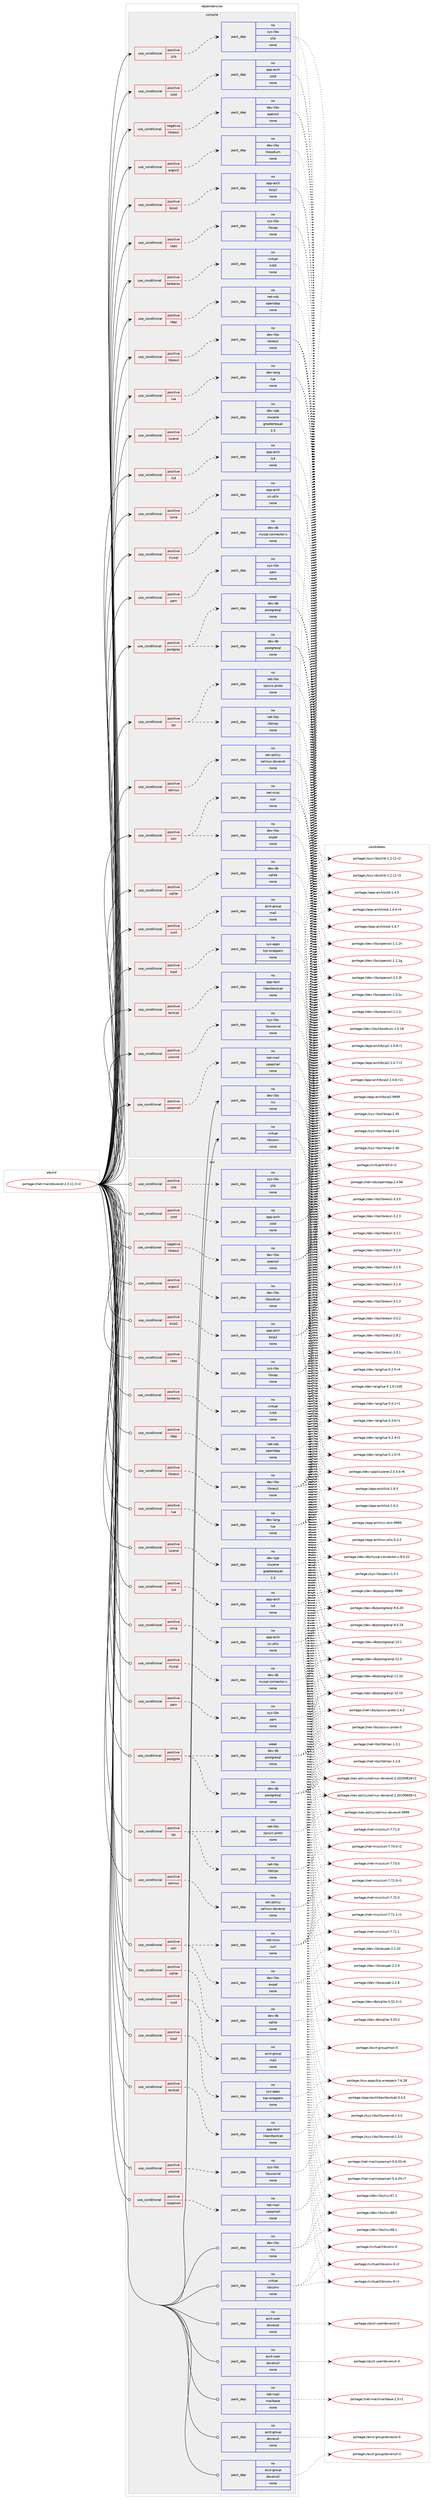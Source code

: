 digraph prolog {

# *************
# Graph options
# *************

newrank=true;
concentrate=true;
compound=true;
graph [rankdir=LR,fontname=Helvetica,fontsize=10,ranksep=1.5];#, ranksep=2.5, nodesep=0.2];
edge  [arrowhead=vee];
node  [fontname=Helvetica,fontsize=10];

# **********
# The ebuild
# **********

subgraph cluster_leftcol {
color=gray;
rank=same;
label=<<i>ebuild</i>>;
id [label="portage://net-mail/dovecot-2.3.11.3-r2", color=red, width=4, href="../net-mail/dovecot-2.3.11.3-r2.svg"];
}

# ****************
# The dependencies
# ****************

subgraph cluster_midcol {
color=gray;
label=<<i>dependencies</i>>;
subgraph cluster_compile {
fillcolor="#eeeeee";
style=filled;
label=<<i>compile</i>>;
subgraph cond3005 {
dependency11032 [label=<<TABLE BORDER="0" CELLBORDER="1" CELLSPACING="0" CELLPADDING="4"><TR><TD ROWSPAN="3" CELLPADDING="10">use_conditional</TD></TR><TR><TD>negative</TD></TR><TR><TD>libressl</TD></TR></TABLE>>, shape=none, color=red];
subgraph pack7909 {
dependency11033 [label=<<TABLE BORDER="0" CELLBORDER="1" CELLSPACING="0" CELLPADDING="4" WIDTH="220"><TR><TD ROWSPAN="6" CELLPADDING="30">pack_dep</TD></TR><TR><TD WIDTH="110">no</TD></TR><TR><TD>dev-libs</TD></TR><TR><TD>openssl</TD></TR><TR><TD>none</TD></TR><TR><TD></TD></TR></TABLE>>, shape=none, color=blue];
}
dependency11032:e -> dependency11033:w [weight=20,style="dashed",arrowhead="vee"];
}
id:e -> dependency11032:w [weight=20,style="solid",arrowhead="vee"];
subgraph cond3006 {
dependency11034 [label=<<TABLE BORDER="0" CELLBORDER="1" CELLSPACING="0" CELLPADDING="4"><TR><TD ROWSPAN="3" CELLPADDING="10">use_conditional</TD></TR><TR><TD>positive</TD></TR><TR><TD>argon2</TD></TR></TABLE>>, shape=none, color=red];
subgraph pack7910 {
dependency11035 [label=<<TABLE BORDER="0" CELLBORDER="1" CELLSPACING="0" CELLPADDING="4" WIDTH="220"><TR><TD ROWSPAN="6" CELLPADDING="30">pack_dep</TD></TR><TR><TD WIDTH="110">no</TD></TR><TR><TD>dev-libs</TD></TR><TR><TD>libsodium</TD></TR><TR><TD>none</TD></TR><TR><TD></TD></TR></TABLE>>, shape=none, color=blue];
}
dependency11034:e -> dependency11035:w [weight=20,style="dashed",arrowhead="vee"];
}
id:e -> dependency11034:w [weight=20,style="solid",arrowhead="vee"];
subgraph cond3007 {
dependency11036 [label=<<TABLE BORDER="0" CELLBORDER="1" CELLSPACING="0" CELLPADDING="4"><TR><TD ROWSPAN="3" CELLPADDING="10">use_conditional</TD></TR><TR><TD>positive</TD></TR><TR><TD>bzip2</TD></TR></TABLE>>, shape=none, color=red];
subgraph pack7911 {
dependency11037 [label=<<TABLE BORDER="0" CELLBORDER="1" CELLSPACING="0" CELLPADDING="4" WIDTH="220"><TR><TD ROWSPAN="6" CELLPADDING="30">pack_dep</TD></TR><TR><TD WIDTH="110">no</TD></TR><TR><TD>app-arch</TD></TR><TR><TD>bzip2</TD></TR><TR><TD>none</TD></TR><TR><TD></TD></TR></TABLE>>, shape=none, color=blue];
}
dependency11036:e -> dependency11037:w [weight=20,style="dashed",arrowhead="vee"];
}
id:e -> dependency11036:w [weight=20,style="solid",arrowhead="vee"];
subgraph cond3008 {
dependency11038 [label=<<TABLE BORDER="0" CELLBORDER="1" CELLSPACING="0" CELLPADDING="4"><TR><TD ROWSPAN="3" CELLPADDING="10">use_conditional</TD></TR><TR><TD>positive</TD></TR><TR><TD>caps</TD></TR></TABLE>>, shape=none, color=red];
subgraph pack7912 {
dependency11039 [label=<<TABLE BORDER="0" CELLBORDER="1" CELLSPACING="0" CELLPADDING="4" WIDTH="220"><TR><TD ROWSPAN="6" CELLPADDING="30">pack_dep</TD></TR><TR><TD WIDTH="110">no</TD></TR><TR><TD>sys-libs</TD></TR><TR><TD>libcap</TD></TR><TR><TD>none</TD></TR><TR><TD></TD></TR></TABLE>>, shape=none, color=blue];
}
dependency11038:e -> dependency11039:w [weight=20,style="dashed",arrowhead="vee"];
}
id:e -> dependency11038:w [weight=20,style="solid",arrowhead="vee"];
subgraph cond3009 {
dependency11040 [label=<<TABLE BORDER="0" CELLBORDER="1" CELLSPACING="0" CELLPADDING="4"><TR><TD ROWSPAN="3" CELLPADDING="10">use_conditional</TD></TR><TR><TD>positive</TD></TR><TR><TD>kerberos</TD></TR></TABLE>>, shape=none, color=red];
subgraph pack7913 {
dependency11041 [label=<<TABLE BORDER="0" CELLBORDER="1" CELLSPACING="0" CELLPADDING="4" WIDTH="220"><TR><TD ROWSPAN="6" CELLPADDING="30">pack_dep</TD></TR><TR><TD WIDTH="110">no</TD></TR><TR><TD>virtual</TD></TR><TR><TD>krb5</TD></TR><TR><TD>none</TD></TR><TR><TD></TD></TR></TABLE>>, shape=none, color=blue];
}
dependency11040:e -> dependency11041:w [weight=20,style="dashed",arrowhead="vee"];
}
id:e -> dependency11040:w [weight=20,style="solid",arrowhead="vee"];
subgraph cond3010 {
dependency11042 [label=<<TABLE BORDER="0" CELLBORDER="1" CELLSPACING="0" CELLPADDING="4"><TR><TD ROWSPAN="3" CELLPADDING="10">use_conditional</TD></TR><TR><TD>positive</TD></TR><TR><TD>ldap</TD></TR></TABLE>>, shape=none, color=red];
subgraph pack7914 {
dependency11043 [label=<<TABLE BORDER="0" CELLBORDER="1" CELLSPACING="0" CELLPADDING="4" WIDTH="220"><TR><TD ROWSPAN="6" CELLPADDING="30">pack_dep</TD></TR><TR><TD WIDTH="110">no</TD></TR><TR><TD>net-nds</TD></TR><TR><TD>openldap</TD></TR><TR><TD>none</TD></TR><TR><TD></TD></TR></TABLE>>, shape=none, color=blue];
}
dependency11042:e -> dependency11043:w [weight=20,style="dashed",arrowhead="vee"];
}
id:e -> dependency11042:w [weight=20,style="solid",arrowhead="vee"];
subgraph cond3011 {
dependency11044 [label=<<TABLE BORDER="0" CELLBORDER="1" CELLSPACING="0" CELLPADDING="4"><TR><TD ROWSPAN="3" CELLPADDING="10">use_conditional</TD></TR><TR><TD>positive</TD></TR><TR><TD>libressl</TD></TR></TABLE>>, shape=none, color=red];
subgraph pack7915 {
dependency11045 [label=<<TABLE BORDER="0" CELLBORDER="1" CELLSPACING="0" CELLPADDING="4" WIDTH="220"><TR><TD ROWSPAN="6" CELLPADDING="30">pack_dep</TD></TR><TR><TD WIDTH="110">no</TD></TR><TR><TD>dev-libs</TD></TR><TR><TD>libressl</TD></TR><TR><TD>none</TD></TR><TR><TD></TD></TR></TABLE>>, shape=none, color=blue];
}
dependency11044:e -> dependency11045:w [weight=20,style="dashed",arrowhead="vee"];
}
id:e -> dependency11044:w [weight=20,style="solid",arrowhead="vee"];
subgraph cond3012 {
dependency11046 [label=<<TABLE BORDER="0" CELLBORDER="1" CELLSPACING="0" CELLPADDING="4"><TR><TD ROWSPAN="3" CELLPADDING="10">use_conditional</TD></TR><TR><TD>positive</TD></TR><TR><TD>lua</TD></TR></TABLE>>, shape=none, color=red];
subgraph pack7916 {
dependency11047 [label=<<TABLE BORDER="0" CELLBORDER="1" CELLSPACING="0" CELLPADDING="4" WIDTH="220"><TR><TD ROWSPAN="6" CELLPADDING="30">pack_dep</TD></TR><TR><TD WIDTH="110">no</TD></TR><TR><TD>dev-lang</TD></TR><TR><TD>lua</TD></TR><TR><TD>none</TD></TR><TR><TD></TD></TR></TABLE>>, shape=none, color=blue];
}
dependency11046:e -> dependency11047:w [weight=20,style="dashed",arrowhead="vee"];
}
id:e -> dependency11046:w [weight=20,style="solid",arrowhead="vee"];
subgraph cond3013 {
dependency11048 [label=<<TABLE BORDER="0" CELLBORDER="1" CELLSPACING="0" CELLPADDING="4"><TR><TD ROWSPAN="3" CELLPADDING="10">use_conditional</TD></TR><TR><TD>positive</TD></TR><TR><TD>lucene</TD></TR></TABLE>>, shape=none, color=red];
subgraph pack7917 {
dependency11049 [label=<<TABLE BORDER="0" CELLBORDER="1" CELLSPACING="0" CELLPADDING="4" WIDTH="220"><TR><TD ROWSPAN="6" CELLPADDING="30">pack_dep</TD></TR><TR><TD WIDTH="110">no</TD></TR><TR><TD>dev-cpp</TD></TR><TR><TD>clucene</TD></TR><TR><TD>greaterequal</TD></TR><TR><TD>2.3</TD></TR></TABLE>>, shape=none, color=blue];
}
dependency11048:e -> dependency11049:w [weight=20,style="dashed",arrowhead="vee"];
}
id:e -> dependency11048:w [weight=20,style="solid",arrowhead="vee"];
subgraph cond3014 {
dependency11050 [label=<<TABLE BORDER="0" CELLBORDER="1" CELLSPACING="0" CELLPADDING="4"><TR><TD ROWSPAN="3" CELLPADDING="10">use_conditional</TD></TR><TR><TD>positive</TD></TR><TR><TD>lz4</TD></TR></TABLE>>, shape=none, color=red];
subgraph pack7918 {
dependency11051 [label=<<TABLE BORDER="0" CELLBORDER="1" CELLSPACING="0" CELLPADDING="4" WIDTH="220"><TR><TD ROWSPAN="6" CELLPADDING="30">pack_dep</TD></TR><TR><TD WIDTH="110">no</TD></TR><TR><TD>app-arch</TD></TR><TR><TD>lz4</TD></TR><TR><TD>none</TD></TR><TR><TD></TD></TR></TABLE>>, shape=none, color=blue];
}
dependency11050:e -> dependency11051:w [weight=20,style="dashed",arrowhead="vee"];
}
id:e -> dependency11050:w [weight=20,style="solid",arrowhead="vee"];
subgraph cond3015 {
dependency11052 [label=<<TABLE BORDER="0" CELLBORDER="1" CELLSPACING="0" CELLPADDING="4"><TR><TD ROWSPAN="3" CELLPADDING="10">use_conditional</TD></TR><TR><TD>positive</TD></TR><TR><TD>lzma</TD></TR></TABLE>>, shape=none, color=red];
subgraph pack7919 {
dependency11053 [label=<<TABLE BORDER="0" CELLBORDER="1" CELLSPACING="0" CELLPADDING="4" WIDTH="220"><TR><TD ROWSPAN="6" CELLPADDING="30">pack_dep</TD></TR><TR><TD WIDTH="110">no</TD></TR><TR><TD>app-arch</TD></TR><TR><TD>xz-utils</TD></TR><TR><TD>none</TD></TR><TR><TD></TD></TR></TABLE>>, shape=none, color=blue];
}
dependency11052:e -> dependency11053:w [weight=20,style="dashed",arrowhead="vee"];
}
id:e -> dependency11052:w [weight=20,style="solid",arrowhead="vee"];
subgraph cond3016 {
dependency11054 [label=<<TABLE BORDER="0" CELLBORDER="1" CELLSPACING="0" CELLPADDING="4"><TR><TD ROWSPAN="3" CELLPADDING="10">use_conditional</TD></TR><TR><TD>positive</TD></TR><TR><TD>mysql</TD></TR></TABLE>>, shape=none, color=red];
subgraph pack7920 {
dependency11055 [label=<<TABLE BORDER="0" CELLBORDER="1" CELLSPACING="0" CELLPADDING="4" WIDTH="220"><TR><TD ROWSPAN="6" CELLPADDING="30">pack_dep</TD></TR><TR><TD WIDTH="110">no</TD></TR><TR><TD>dev-db</TD></TR><TR><TD>mysql-connector-c</TD></TR><TR><TD>none</TD></TR><TR><TD></TD></TR></TABLE>>, shape=none, color=blue];
}
dependency11054:e -> dependency11055:w [weight=20,style="dashed",arrowhead="vee"];
}
id:e -> dependency11054:w [weight=20,style="solid",arrowhead="vee"];
subgraph cond3017 {
dependency11056 [label=<<TABLE BORDER="0" CELLBORDER="1" CELLSPACING="0" CELLPADDING="4"><TR><TD ROWSPAN="3" CELLPADDING="10">use_conditional</TD></TR><TR><TD>positive</TD></TR><TR><TD>pam</TD></TR></TABLE>>, shape=none, color=red];
subgraph pack7921 {
dependency11057 [label=<<TABLE BORDER="0" CELLBORDER="1" CELLSPACING="0" CELLPADDING="4" WIDTH="220"><TR><TD ROWSPAN="6" CELLPADDING="30">pack_dep</TD></TR><TR><TD WIDTH="110">no</TD></TR><TR><TD>sys-libs</TD></TR><TR><TD>pam</TD></TR><TR><TD>none</TD></TR><TR><TD></TD></TR></TABLE>>, shape=none, color=blue];
}
dependency11056:e -> dependency11057:w [weight=20,style="dashed",arrowhead="vee"];
}
id:e -> dependency11056:w [weight=20,style="solid",arrowhead="vee"];
subgraph cond3018 {
dependency11058 [label=<<TABLE BORDER="0" CELLBORDER="1" CELLSPACING="0" CELLPADDING="4"><TR><TD ROWSPAN="3" CELLPADDING="10">use_conditional</TD></TR><TR><TD>positive</TD></TR><TR><TD>postgres</TD></TR></TABLE>>, shape=none, color=red];
subgraph pack7922 {
dependency11059 [label=<<TABLE BORDER="0" CELLBORDER="1" CELLSPACING="0" CELLPADDING="4" WIDTH="220"><TR><TD ROWSPAN="6" CELLPADDING="30">pack_dep</TD></TR><TR><TD WIDTH="110">no</TD></TR><TR><TD>dev-db</TD></TR><TR><TD>postgresql</TD></TR><TR><TD>none</TD></TR><TR><TD></TD></TR></TABLE>>, shape=none, color=blue];
}
dependency11058:e -> dependency11059:w [weight=20,style="dashed",arrowhead="vee"];
subgraph pack7923 {
dependency11060 [label=<<TABLE BORDER="0" CELLBORDER="1" CELLSPACING="0" CELLPADDING="4" WIDTH="220"><TR><TD ROWSPAN="6" CELLPADDING="30">pack_dep</TD></TR><TR><TD WIDTH="110">weak</TD></TR><TR><TD>dev-db</TD></TR><TR><TD>postgresql</TD></TR><TR><TD>none</TD></TR><TR><TD></TD></TR></TABLE>>, shape=none, color=blue];
}
dependency11058:e -> dependency11060:w [weight=20,style="dashed",arrowhead="vee"];
}
id:e -> dependency11058:w [weight=20,style="solid",arrowhead="vee"];
subgraph cond3019 {
dependency11061 [label=<<TABLE BORDER="0" CELLBORDER="1" CELLSPACING="0" CELLPADDING="4"><TR><TD ROWSPAN="3" CELLPADDING="10">use_conditional</TD></TR><TR><TD>positive</TD></TR><TR><TD>rpc</TD></TR></TABLE>>, shape=none, color=red];
subgraph pack7924 {
dependency11062 [label=<<TABLE BORDER="0" CELLBORDER="1" CELLSPACING="0" CELLPADDING="4" WIDTH="220"><TR><TD ROWSPAN="6" CELLPADDING="30">pack_dep</TD></TR><TR><TD WIDTH="110">no</TD></TR><TR><TD>net-libs</TD></TR><TR><TD>libtirpc</TD></TR><TR><TD>none</TD></TR><TR><TD></TD></TR></TABLE>>, shape=none, color=blue];
}
dependency11061:e -> dependency11062:w [weight=20,style="dashed",arrowhead="vee"];
subgraph pack7925 {
dependency11063 [label=<<TABLE BORDER="0" CELLBORDER="1" CELLSPACING="0" CELLPADDING="4" WIDTH="220"><TR><TD ROWSPAN="6" CELLPADDING="30">pack_dep</TD></TR><TR><TD WIDTH="110">no</TD></TR><TR><TD>net-libs</TD></TR><TR><TD>rpcsvc-proto</TD></TR><TR><TD>none</TD></TR><TR><TD></TD></TR></TABLE>>, shape=none, color=blue];
}
dependency11061:e -> dependency11063:w [weight=20,style="dashed",arrowhead="vee"];
}
id:e -> dependency11061:w [weight=20,style="solid",arrowhead="vee"];
subgraph cond3020 {
dependency11064 [label=<<TABLE BORDER="0" CELLBORDER="1" CELLSPACING="0" CELLPADDING="4"><TR><TD ROWSPAN="3" CELLPADDING="10">use_conditional</TD></TR><TR><TD>positive</TD></TR><TR><TD>selinux</TD></TR></TABLE>>, shape=none, color=red];
subgraph pack7926 {
dependency11065 [label=<<TABLE BORDER="0" CELLBORDER="1" CELLSPACING="0" CELLPADDING="4" WIDTH="220"><TR><TD ROWSPAN="6" CELLPADDING="30">pack_dep</TD></TR><TR><TD WIDTH="110">no</TD></TR><TR><TD>sec-policy</TD></TR><TR><TD>selinux-dovecot</TD></TR><TR><TD>none</TD></TR><TR><TD></TD></TR></TABLE>>, shape=none, color=blue];
}
dependency11064:e -> dependency11065:w [weight=20,style="dashed",arrowhead="vee"];
}
id:e -> dependency11064:w [weight=20,style="solid",arrowhead="vee"];
subgraph cond3021 {
dependency11066 [label=<<TABLE BORDER="0" CELLBORDER="1" CELLSPACING="0" CELLPADDING="4"><TR><TD ROWSPAN="3" CELLPADDING="10">use_conditional</TD></TR><TR><TD>positive</TD></TR><TR><TD>solr</TD></TR></TABLE>>, shape=none, color=red];
subgraph pack7927 {
dependency11067 [label=<<TABLE BORDER="0" CELLBORDER="1" CELLSPACING="0" CELLPADDING="4" WIDTH="220"><TR><TD ROWSPAN="6" CELLPADDING="30">pack_dep</TD></TR><TR><TD WIDTH="110">no</TD></TR><TR><TD>net-misc</TD></TR><TR><TD>curl</TD></TR><TR><TD>none</TD></TR><TR><TD></TD></TR></TABLE>>, shape=none, color=blue];
}
dependency11066:e -> dependency11067:w [weight=20,style="dashed",arrowhead="vee"];
subgraph pack7928 {
dependency11068 [label=<<TABLE BORDER="0" CELLBORDER="1" CELLSPACING="0" CELLPADDING="4" WIDTH="220"><TR><TD ROWSPAN="6" CELLPADDING="30">pack_dep</TD></TR><TR><TD WIDTH="110">no</TD></TR><TR><TD>dev-libs</TD></TR><TR><TD>expat</TD></TR><TR><TD>none</TD></TR><TR><TD></TD></TR></TABLE>>, shape=none, color=blue];
}
dependency11066:e -> dependency11068:w [weight=20,style="dashed",arrowhead="vee"];
}
id:e -> dependency11066:w [weight=20,style="solid",arrowhead="vee"];
subgraph cond3022 {
dependency11069 [label=<<TABLE BORDER="0" CELLBORDER="1" CELLSPACING="0" CELLPADDING="4"><TR><TD ROWSPAN="3" CELLPADDING="10">use_conditional</TD></TR><TR><TD>positive</TD></TR><TR><TD>sqlite</TD></TR></TABLE>>, shape=none, color=red];
subgraph pack7929 {
dependency11070 [label=<<TABLE BORDER="0" CELLBORDER="1" CELLSPACING="0" CELLPADDING="4" WIDTH="220"><TR><TD ROWSPAN="6" CELLPADDING="30">pack_dep</TD></TR><TR><TD WIDTH="110">no</TD></TR><TR><TD>dev-db</TD></TR><TR><TD>sqlite</TD></TR><TR><TD>none</TD></TR><TR><TD></TD></TR></TABLE>>, shape=none, color=blue];
}
dependency11069:e -> dependency11070:w [weight=20,style="dashed",arrowhead="vee"];
}
id:e -> dependency11069:w [weight=20,style="solid",arrowhead="vee"];
subgraph cond3023 {
dependency11071 [label=<<TABLE BORDER="0" CELLBORDER="1" CELLSPACING="0" CELLPADDING="4"><TR><TD ROWSPAN="3" CELLPADDING="10">use_conditional</TD></TR><TR><TD>positive</TD></TR><TR><TD>suid</TD></TR></TABLE>>, shape=none, color=red];
subgraph pack7930 {
dependency11072 [label=<<TABLE BORDER="0" CELLBORDER="1" CELLSPACING="0" CELLPADDING="4" WIDTH="220"><TR><TD ROWSPAN="6" CELLPADDING="30">pack_dep</TD></TR><TR><TD WIDTH="110">no</TD></TR><TR><TD>acct-group</TD></TR><TR><TD>mail</TD></TR><TR><TD>none</TD></TR><TR><TD></TD></TR></TABLE>>, shape=none, color=blue];
}
dependency11071:e -> dependency11072:w [weight=20,style="dashed",arrowhead="vee"];
}
id:e -> dependency11071:w [weight=20,style="solid",arrowhead="vee"];
subgraph cond3024 {
dependency11073 [label=<<TABLE BORDER="0" CELLBORDER="1" CELLSPACING="0" CELLPADDING="4"><TR><TD ROWSPAN="3" CELLPADDING="10">use_conditional</TD></TR><TR><TD>positive</TD></TR><TR><TD>tcpd</TD></TR></TABLE>>, shape=none, color=red];
subgraph pack7931 {
dependency11074 [label=<<TABLE BORDER="0" CELLBORDER="1" CELLSPACING="0" CELLPADDING="4" WIDTH="220"><TR><TD ROWSPAN="6" CELLPADDING="30">pack_dep</TD></TR><TR><TD WIDTH="110">no</TD></TR><TR><TD>sys-apps</TD></TR><TR><TD>tcp-wrappers</TD></TR><TR><TD>none</TD></TR><TR><TD></TD></TR></TABLE>>, shape=none, color=blue];
}
dependency11073:e -> dependency11074:w [weight=20,style="dashed",arrowhead="vee"];
}
id:e -> dependency11073:w [weight=20,style="solid",arrowhead="vee"];
subgraph cond3025 {
dependency11075 [label=<<TABLE BORDER="0" CELLBORDER="1" CELLSPACING="0" CELLPADDING="4"><TR><TD ROWSPAN="3" CELLPADDING="10">use_conditional</TD></TR><TR><TD>positive</TD></TR><TR><TD>textcat</TD></TR></TABLE>>, shape=none, color=red];
subgraph pack7932 {
dependency11076 [label=<<TABLE BORDER="0" CELLBORDER="1" CELLSPACING="0" CELLPADDING="4" WIDTH="220"><TR><TD ROWSPAN="6" CELLPADDING="30">pack_dep</TD></TR><TR><TD WIDTH="110">no</TD></TR><TR><TD>app-text</TD></TR><TR><TD>libexttextcat</TD></TR><TR><TD>none</TD></TR><TR><TD></TD></TR></TABLE>>, shape=none, color=blue];
}
dependency11075:e -> dependency11076:w [weight=20,style="dashed",arrowhead="vee"];
}
id:e -> dependency11075:w [weight=20,style="solid",arrowhead="vee"];
subgraph cond3026 {
dependency11077 [label=<<TABLE BORDER="0" CELLBORDER="1" CELLSPACING="0" CELLPADDING="4"><TR><TD ROWSPAN="3" CELLPADDING="10">use_conditional</TD></TR><TR><TD>positive</TD></TR><TR><TD>unwind</TD></TR></TABLE>>, shape=none, color=red];
subgraph pack7933 {
dependency11078 [label=<<TABLE BORDER="0" CELLBORDER="1" CELLSPACING="0" CELLPADDING="4" WIDTH="220"><TR><TD ROWSPAN="6" CELLPADDING="30">pack_dep</TD></TR><TR><TD WIDTH="110">no</TD></TR><TR><TD>sys-libs</TD></TR><TR><TD>libunwind</TD></TR><TR><TD>none</TD></TR><TR><TD></TD></TR></TABLE>>, shape=none, color=blue];
}
dependency11077:e -> dependency11078:w [weight=20,style="dashed",arrowhead="vee"];
}
id:e -> dependency11077:w [weight=20,style="solid",arrowhead="vee"];
subgraph cond3027 {
dependency11079 [label=<<TABLE BORDER="0" CELLBORDER="1" CELLSPACING="0" CELLPADDING="4"><TR><TD ROWSPAN="3" CELLPADDING="10">use_conditional</TD></TR><TR><TD>positive</TD></TR><TR><TD>vpopmail</TD></TR></TABLE>>, shape=none, color=red];
subgraph pack7934 {
dependency11080 [label=<<TABLE BORDER="0" CELLBORDER="1" CELLSPACING="0" CELLPADDING="4" WIDTH="220"><TR><TD ROWSPAN="6" CELLPADDING="30">pack_dep</TD></TR><TR><TD WIDTH="110">no</TD></TR><TR><TD>net-mail</TD></TR><TR><TD>vpopmail</TD></TR><TR><TD>none</TD></TR><TR><TD></TD></TR></TABLE>>, shape=none, color=blue];
}
dependency11079:e -> dependency11080:w [weight=20,style="dashed",arrowhead="vee"];
}
id:e -> dependency11079:w [weight=20,style="solid",arrowhead="vee"];
subgraph cond3028 {
dependency11081 [label=<<TABLE BORDER="0" CELLBORDER="1" CELLSPACING="0" CELLPADDING="4"><TR><TD ROWSPAN="3" CELLPADDING="10">use_conditional</TD></TR><TR><TD>positive</TD></TR><TR><TD>zlib</TD></TR></TABLE>>, shape=none, color=red];
subgraph pack7935 {
dependency11082 [label=<<TABLE BORDER="0" CELLBORDER="1" CELLSPACING="0" CELLPADDING="4" WIDTH="220"><TR><TD ROWSPAN="6" CELLPADDING="30">pack_dep</TD></TR><TR><TD WIDTH="110">no</TD></TR><TR><TD>sys-libs</TD></TR><TR><TD>zlib</TD></TR><TR><TD>none</TD></TR><TR><TD></TD></TR></TABLE>>, shape=none, color=blue];
}
dependency11081:e -> dependency11082:w [weight=20,style="dashed",arrowhead="vee"];
}
id:e -> dependency11081:w [weight=20,style="solid",arrowhead="vee"];
subgraph cond3029 {
dependency11083 [label=<<TABLE BORDER="0" CELLBORDER="1" CELLSPACING="0" CELLPADDING="4"><TR><TD ROWSPAN="3" CELLPADDING="10">use_conditional</TD></TR><TR><TD>positive</TD></TR><TR><TD>zstd</TD></TR></TABLE>>, shape=none, color=red];
subgraph pack7936 {
dependency11084 [label=<<TABLE BORDER="0" CELLBORDER="1" CELLSPACING="0" CELLPADDING="4" WIDTH="220"><TR><TD ROWSPAN="6" CELLPADDING="30">pack_dep</TD></TR><TR><TD WIDTH="110">no</TD></TR><TR><TD>app-arch</TD></TR><TR><TD>zstd</TD></TR><TR><TD>none</TD></TR><TR><TD></TD></TR></TABLE>>, shape=none, color=blue];
}
dependency11083:e -> dependency11084:w [weight=20,style="dashed",arrowhead="vee"];
}
id:e -> dependency11083:w [weight=20,style="solid",arrowhead="vee"];
subgraph pack7937 {
dependency11085 [label=<<TABLE BORDER="0" CELLBORDER="1" CELLSPACING="0" CELLPADDING="4" WIDTH="220"><TR><TD ROWSPAN="6" CELLPADDING="30">pack_dep</TD></TR><TR><TD WIDTH="110">no</TD></TR><TR><TD>dev-libs</TD></TR><TR><TD>icu</TD></TR><TR><TD>none</TD></TR><TR><TD></TD></TR></TABLE>>, shape=none, color=blue];
}
id:e -> dependency11085:w [weight=20,style="solid",arrowhead="vee"];
subgraph pack7938 {
dependency11086 [label=<<TABLE BORDER="0" CELLBORDER="1" CELLSPACING="0" CELLPADDING="4" WIDTH="220"><TR><TD ROWSPAN="6" CELLPADDING="30">pack_dep</TD></TR><TR><TD WIDTH="110">no</TD></TR><TR><TD>virtual</TD></TR><TR><TD>libiconv</TD></TR><TR><TD>none</TD></TR><TR><TD></TD></TR></TABLE>>, shape=none, color=blue];
}
id:e -> dependency11086:w [weight=20,style="solid",arrowhead="vee"];
}
subgraph cluster_compileandrun {
fillcolor="#eeeeee";
style=filled;
label=<<i>compile and run</i>>;
}
subgraph cluster_run {
fillcolor="#eeeeee";
style=filled;
label=<<i>run</i>>;
subgraph cond3030 {
dependency11087 [label=<<TABLE BORDER="0" CELLBORDER="1" CELLSPACING="0" CELLPADDING="4"><TR><TD ROWSPAN="3" CELLPADDING="10">use_conditional</TD></TR><TR><TD>negative</TD></TR><TR><TD>libressl</TD></TR></TABLE>>, shape=none, color=red];
subgraph pack7939 {
dependency11088 [label=<<TABLE BORDER="0" CELLBORDER="1" CELLSPACING="0" CELLPADDING="4" WIDTH="220"><TR><TD ROWSPAN="6" CELLPADDING="30">pack_dep</TD></TR><TR><TD WIDTH="110">no</TD></TR><TR><TD>dev-libs</TD></TR><TR><TD>openssl</TD></TR><TR><TD>none</TD></TR><TR><TD></TD></TR></TABLE>>, shape=none, color=blue];
}
dependency11087:e -> dependency11088:w [weight=20,style="dashed",arrowhead="vee"];
}
id:e -> dependency11087:w [weight=20,style="solid",arrowhead="odot"];
subgraph cond3031 {
dependency11089 [label=<<TABLE BORDER="0" CELLBORDER="1" CELLSPACING="0" CELLPADDING="4"><TR><TD ROWSPAN="3" CELLPADDING="10">use_conditional</TD></TR><TR><TD>positive</TD></TR><TR><TD>argon2</TD></TR></TABLE>>, shape=none, color=red];
subgraph pack7940 {
dependency11090 [label=<<TABLE BORDER="0" CELLBORDER="1" CELLSPACING="0" CELLPADDING="4" WIDTH="220"><TR><TD ROWSPAN="6" CELLPADDING="30">pack_dep</TD></TR><TR><TD WIDTH="110">no</TD></TR><TR><TD>dev-libs</TD></TR><TR><TD>libsodium</TD></TR><TR><TD>none</TD></TR><TR><TD></TD></TR></TABLE>>, shape=none, color=blue];
}
dependency11089:e -> dependency11090:w [weight=20,style="dashed",arrowhead="vee"];
}
id:e -> dependency11089:w [weight=20,style="solid",arrowhead="odot"];
subgraph cond3032 {
dependency11091 [label=<<TABLE BORDER="0" CELLBORDER="1" CELLSPACING="0" CELLPADDING="4"><TR><TD ROWSPAN="3" CELLPADDING="10">use_conditional</TD></TR><TR><TD>positive</TD></TR><TR><TD>bzip2</TD></TR></TABLE>>, shape=none, color=red];
subgraph pack7941 {
dependency11092 [label=<<TABLE BORDER="0" CELLBORDER="1" CELLSPACING="0" CELLPADDING="4" WIDTH="220"><TR><TD ROWSPAN="6" CELLPADDING="30">pack_dep</TD></TR><TR><TD WIDTH="110">no</TD></TR><TR><TD>app-arch</TD></TR><TR><TD>bzip2</TD></TR><TR><TD>none</TD></TR><TR><TD></TD></TR></TABLE>>, shape=none, color=blue];
}
dependency11091:e -> dependency11092:w [weight=20,style="dashed",arrowhead="vee"];
}
id:e -> dependency11091:w [weight=20,style="solid",arrowhead="odot"];
subgraph cond3033 {
dependency11093 [label=<<TABLE BORDER="0" CELLBORDER="1" CELLSPACING="0" CELLPADDING="4"><TR><TD ROWSPAN="3" CELLPADDING="10">use_conditional</TD></TR><TR><TD>positive</TD></TR><TR><TD>caps</TD></TR></TABLE>>, shape=none, color=red];
subgraph pack7942 {
dependency11094 [label=<<TABLE BORDER="0" CELLBORDER="1" CELLSPACING="0" CELLPADDING="4" WIDTH="220"><TR><TD ROWSPAN="6" CELLPADDING="30">pack_dep</TD></TR><TR><TD WIDTH="110">no</TD></TR><TR><TD>sys-libs</TD></TR><TR><TD>libcap</TD></TR><TR><TD>none</TD></TR><TR><TD></TD></TR></TABLE>>, shape=none, color=blue];
}
dependency11093:e -> dependency11094:w [weight=20,style="dashed",arrowhead="vee"];
}
id:e -> dependency11093:w [weight=20,style="solid",arrowhead="odot"];
subgraph cond3034 {
dependency11095 [label=<<TABLE BORDER="0" CELLBORDER="1" CELLSPACING="0" CELLPADDING="4"><TR><TD ROWSPAN="3" CELLPADDING="10">use_conditional</TD></TR><TR><TD>positive</TD></TR><TR><TD>kerberos</TD></TR></TABLE>>, shape=none, color=red];
subgraph pack7943 {
dependency11096 [label=<<TABLE BORDER="0" CELLBORDER="1" CELLSPACING="0" CELLPADDING="4" WIDTH="220"><TR><TD ROWSPAN="6" CELLPADDING="30">pack_dep</TD></TR><TR><TD WIDTH="110">no</TD></TR><TR><TD>virtual</TD></TR><TR><TD>krb5</TD></TR><TR><TD>none</TD></TR><TR><TD></TD></TR></TABLE>>, shape=none, color=blue];
}
dependency11095:e -> dependency11096:w [weight=20,style="dashed",arrowhead="vee"];
}
id:e -> dependency11095:w [weight=20,style="solid",arrowhead="odot"];
subgraph cond3035 {
dependency11097 [label=<<TABLE BORDER="0" CELLBORDER="1" CELLSPACING="0" CELLPADDING="4"><TR><TD ROWSPAN="3" CELLPADDING="10">use_conditional</TD></TR><TR><TD>positive</TD></TR><TR><TD>ldap</TD></TR></TABLE>>, shape=none, color=red];
subgraph pack7944 {
dependency11098 [label=<<TABLE BORDER="0" CELLBORDER="1" CELLSPACING="0" CELLPADDING="4" WIDTH="220"><TR><TD ROWSPAN="6" CELLPADDING="30">pack_dep</TD></TR><TR><TD WIDTH="110">no</TD></TR><TR><TD>net-nds</TD></TR><TR><TD>openldap</TD></TR><TR><TD>none</TD></TR><TR><TD></TD></TR></TABLE>>, shape=none, color=blue];
}
dependency11097:e -> dependency11098:w [weight=20,style="dashed",arrowhead="vee"];
}
id:e -> dependency11097:w [weight=20,style="solid",arrowhead="odot"];
subgraph cond3036 {
dependency11099 [label=<<TABLE BORDER="0" CELLBORDER="1" CELLSPACING="0" CELLPADDING="4"><TR><TD ROWSPAN="3" CELLPADDING="10">use_conditional</TD></TR><TR><TD>positive</TD></TR><TR><TD>libressl</TD></TR></TABLE>>, shape=none, color=red];
subgraph pack7945 {
dependency11100 [label=<<TABLE BORDER="0" CELLBORDER="1" CELLSPACING="0" CELLPADDING="4" WIDTH="220"><TR><TD ROWSPAN="6" CELLPADDING="30">pack_dep</TD></TR><TR><TD WIDTH="110">no</TD></TR><TR><TD>dev-libs</TD></TR><TR><TD>libressl</TD></TR><TR><TD>none</TD></TR><TR><TD></TD></TR></TABLE>>, shape=none, color=blue];
}
dependency11099:e -> dependency11100:w [weight=20,style="dashed",arrowhead="vee"];
}
id:e -> dependency11099:w [weight=20,style="solid",arrowhead="odot"];
subgraph cond3037 {
dependency11101 [label=<<TABLE BORDER="0" CELLBORDER="1" CELLSPACING="0" CELLPADDING="4"><TR><TD ROWSPAN="3" CELLPADDING="10">use_conditional</TD></TR><TR><TD>positive</TD></TR><TR><TD>lua</TD></TR></TABLE>>, shape=none, color=red];
subgraph pack7946 {
dependency11102 [label=<<TABLE BORDER="0" CELLBORDER="1" CELLSPACING="0" CELLPADDING="4" WIDTH="220"><TR><TD ROWSPAN="6" CELLPADDING="30">pack_dep</TD></TR><TR><TD WIDTH="110">no</TD></TR><TR><TD>dev-lang</TD></TR><TR><TD>lua</TD></TR><TR><TD>none</TD></TR><TR><TD></TD></TR></TABLE>>, shape=none, color=blue];
}
dependency11101:e -> dependency11102:w [weight=20,style="dashed",arrowhead="vee"];
}
id:e -> dependency11101:w [weight=20,style="solid",arrowhead="odot"];
subgraph cond3038 {
dependency11103 [label=<<TABLE BORDER="0" CELLBORDER="1" CELLSPACING="0" CELLPADDING="4"><TR><TD ROWSPAN="3" CELLPADDING="10">use_conditional</TD></TR><TR><TD>positive</TD></TR><TR><TD>lucene</TD></TR></TABLE>>, shape=none, color=red];
subgraph pack7947 {
dependency11104 [label=<<TABLE BORDER="0" CELLBORDER="1" CELLSPACING="0" CELLPADDING="4" WIDTH="220"><TR><TD ROWSPAN="6" CELLPADDING="30">pack_dep</TD></TR><TR><TD WIDTH="110">no</TD></TR><TR><TD>dev-cpp</TD></TR><TR><TD>clucene</TD></TR><TR><TD>greaterequal</TD></TR><TR><TD>2.3</TD></TR></TABLE>>, shape=none, color=blue];
}
dependency11103:e -> dependency11104:w [weight=20,style="dashed",arrowhead="vee"];
}
id:e -> dependency11103:w [weight=20,style="solid",arrowhead="odot"];
subgraph cond3039 {
dependency11105 [label=<<TABLE BORDER="0" CELLBORDER="1" CELLSPACING="0" CELLPADDING="4"><TR><TD ROWSPAN="3" CELLPADDING="10">use_conditional</TD></TR><TR><TD>positive</TD></TR><TR><TD>lz4</TD></TR></TABLE>>, shape=none, color=red];
subgraph pack7948 {
dependency11106 [label=<<TABLE BORDER="0" CELLBORDER="1" CELLSPACING="0" CELLPADDING="4" WIDTH="220"><TR><TD ROWSPAN="6" CELLPADDING="30">pack_dep</TD></TR><TR><TD WIDTH="110">no</TD></TR><TR><TD>app-arch</TD></TR><TR><TD>lz4</TD></TR><TR><TD>none</TD></TR><TR><TD></TD></TR></TABLE>>, shape=none, color=blue];
}
dependency11105:e -> dependency11106:w [weight=20,style="dashed",arrowhead="vee"];
}
id:e -> dependency11105:w [weight=20,style="solid",arrowhead="odot"];
subgraph cond3040 {
dependency11107 [label=<<TABLE BORDER="0" CELLBORDER="1" CELLSPACING="0" CELLPADDING="4"><TR><TD ROWSPAN="3" CELLPADDING="10">use_conditional</TD></TR><TR><TD>positive</TD></TR><TR><TD>lzma</TD></TR></TABLE>>, shape=none, color=red];
subgraph pack7949 {
dependency11108 [label=<<TABLE BORDER="0" CELLBORDER="1" CELLSPACING="0" CELLPADDING="4" WIDTH="220"><TR><TD ROWSPAN="6" CELLPADDING="30">pack_dep</TD></TR><TR><TD WIDTH="110">no</TD></TR><TR><TD>app-arch</TD></TR><TR><TD>xz-utils</TD></TR><TR><TD>none</TD></TR><TR><TD></TD></TR></TABLE>>, shape=none, color=blue];
}
dependency11107:e -> dependency11108:w [weight=20,style="dashed",arrowhead="vee"];
}
id:e -> dependency11107:w [weight=20,style="solid",arrowhead="odot"];
subgraph cond3041 {
dependency11109 [label=<<TABLE BORDER="0" CELLBORDER="1" CELLSPACING="0" CELLPADDING="4"><TR><TD ROWSPAN="3" CELLPADDING="10">use_conditional</TD></TR><TR><TD>positive</TD></TR><TR><TD>mysql</TD></TR></TABLE>>, shape=none, color=red];
subgraph pack7950 {
dependency11110 [label=<<TABLE BORDER="0" CELLBORDER="1" CELLSPACING="0" CELLPADDING="4" WIDTH="220"><TR><TD ROWSPAN="6" CELLPADDING="30">pack_dep</TD></TR><TR><TD WIDTH="110">no</TD></TR><TR><TD>dev-db</TD></TR><TR><TD>mysql-connector-c</TD></TR><TR><TD>none</TD></TR><TR><TD></TD></TR></TABLE>>, shape=none, color=blue];
}
dependency11109:e -> dependency11110:w [weight=20,style="dashed",arrowhead="vee"];
}
id:e -> dependency11109:w [weight=20,style="solid",arrowhead="odot"];
subgraph cond3042 {
dependency11111 [label=<<TABLE BORDER="0" CELLBORDER="1" CELLSPACING="0" CELLPADDING="4"><TR><TD ROWSPAN="3" CELLPADDING="10">use_conditional</TD></TR><TR><TD>positive</TD></TR><TR><TD>pam</TD></TR></TABLE>>, shape=none, color=red];
subgraph pack7951 {
dependency11112 [label=<<TABLE BORDER="0" CELLBORDER="1" CELLSPACING="0" CELLPADDING="4" WIDTH="220"><TR><TD ROWSPAN="6" CELLPADDING="30">pack_dep</TD></TR><TR><TD WIDTH="110">no</TD></TR><TR><TD>sys-libs</TD></TR><TR><TD>pam</TD></TR><TR><TD>none</TD></TR><TR><TD></TD></TR></TABLE>>, shape=none, color=blue];
}
dependency11111:e -> dependency11112:w [weight=20,style="dashed",arrowhead="vee"];
}
id:e -> dependency11111:w [weight=20,style="solid",arrowhead="odot"];
subgraph cond3043 {
dependency11113 [label=<<TABLE BORDER="0" CELLBORDER="1" CELLSPACING="0" CELLPADDING="4"><TR><TD ROWSPAN="3" CELLPADDING="10">use_conditional</TD></TR><TR><TD>positive</TD></TR><TR><TD>postgres</TD></TR></TABLE>>, shape=none, color=red];
subgraph pack7952 {
dependency11114 [label=<<TABLE BORDER="0" CELLBORDER="1" CELLSPACING="0" CELLPADDING="4" WIDTH="220"><TR><TD ROWSPAN="6" CELLPADDING="30">pack_dep</TD></TR><TR><TD WIDTH="110">no</TD></TR><TR><TD>dev-db</TD></TR><TR><TD>postgresql</TD></TR><TR><TD>none</TD></TR><TR><TD></TD></TR></TABLE>>, shape=none, color=blue];
}
dependency11113:e -> dependency11114:w [weight=20,style="dashed",arrowhead="vee"];
subgraph pack7953 {
dependency11115 [label=<<TABLE BORDER="0" CELLBORDER="1" CELLSPACING="0" CELLPADDING="4" WIDTH="220"><TR><TD ROWSPAN="6" CELLPADDING="30">pack_dep</TD></TR><TR><TD WIDTH="110">weak</TD></TR><TR><TD>dev-db</TD></TR><TR><TD>postgresql</TD></TR><TR><TD>none</TD></TR><TR><TD></TD></TR></TABLE>>, shape=none, color=blue];
}
dependency11113:e -> dependency11115:w [weight=20,style="dashed",arrowhead="vee"];
}
id:e -> dependency11113:w [weight=20,style="solid",arrowhead="odot"];
subgraph cond3044 {
dependency11116 [label=<<TABLE BORDER="0" CELLBORDER="1" CELLSPACING="0" CELLPADDING="4"><TR><TD ROWSPAN="3" CELLPADDING="10">use_conditional</TD></TR><TR><TD>positive</TD></TR><TR><TD>rpc</TD></TR></TABLE>>, shape=none, color=red];
subgraph pack7954 {
dependency11117 [label=<<TABLE BORDER="0" CELLBORDER="1" CELLSPACING="0" CELLPADDING="4" WIDTH="220"><TR><TD ROWSPAN="6" CELLPADDING="30">pack_dep</TD></TR><TR><TD WIDTH="110">no</TD></TR><TR><TD>net-libs</TD></TR><TR><TD>libtirpc</TD></TR><TR><TD>none</TD></TR><TR><TD></TD></TR></TABLE>>, shape=none, color=blue];
}
dependency11116:e -> dependency11117:w [weight=20,style="dashed",arrowhead="vee"];
subgraph pack7955 {
dependency11118 [label=<<TABLE BORDER="0" CELLBORDER="1" CELLSPACING="0" CELLPADDING="4" WIDTH="220"><TR><TD ROWSPAN="6" CELLPADDING="30">pack_dep</TD></TR><TR><TD WIDTH="110">no</TD></TR><TR><TD>net-libs</TD></TR><TR><TD>rpcsvc-proto</TD></TR><TR><TD>none</TD></TR><TR><TD></TD></TR></TABLE>>, shape=none, color=blue];
}
dependency11116:e -> dependency11118:w [weight=20,style="dashed",arrowhead="vee"];
}
id:e -> dependency11116:w [weight=20,style="solid",arrowhead="odot"];
subgraph cond3045 {
dependency11119 [label=<<TABLE BORDER="0" CELLBORDER="1" CELLSPACING="0" CELLPADDING="4"><TR><TD ROWSPAN="3" CELLPADDING="10">use_conditional</TD></TR><TR><TD>positive</TD></TR><TR><TD>selinux</TD></TR></TABLE>>, shape=none, color=red];
subgraph pack7956 {
dependency11120 [label=<<TABLE BORDER="0" CELLBORDER="1" CELLSPACING="0" CELLPADDING="4" WIDTH="220"><TR><TD ROWSPAN="6" CELLPADDING="30">pack_dep</TD></TR><TR><TD WIDTH="110">no</TD></TR><TR><TD>sec-policy</TD></TR><TR><TD>selinux-dovecot</TD></TR><TR><TD>none</TD></TR><TR><TD></TD></TR></TABLE>>, shape=none, color=blue];
}
dependency11119:e -> dependency11120:w [weight=20,style="dashed",arrowhead="vee"];
}
id:e -> dependency11119:w [weight=20,style="solid",arrowhead="odot"];
subgraph cond3046 {
dependency11121 [label=<<TABLE BORDER="0" CELLBORDER="1" CELLSPACING="0" CELLPADDING="4"><TR><TD ROWSPAN="3" CELLPADDING="10">use_conditional</TD></TR><TR><TD>positive</TD></TR><TR><TD>solr</TD></TR></TABLE>>, shape=none, color=red];
subgraph pack7957 {
dependency11122 [label=<<TABLE BORDER="0" CELLBORDER="1" CELLSPACING="0" CELLPADDING="4" WIDTH="220"><TR><TD ROWSPAN="6" CELLPADDING="30">pack_dep</TD></TR><TR><TD WIDTH="110">no</TD></TR><TR><TD>net-misc</TD></TR><TR><TD>curl</TD></TR><TR><TD>none</TD></TR><TR><TD></TD></TR></TABLE>>, shape=none, color=blue];
}
dependency11121:e -> dependency11122:w [weight=20,style="dashed",arrowhead="vee"];
subgraph pack7958 {
dependency11123 [label=<<TABLE BORDER="0" CELLBORDER="1" CELLSPACING="0" CELLPADDING="4" WIDTH="220"><TR><TD ROWSPAN="6" CELLPADDING="30">pack_dep</TD></TR><TR><TD WIDTH="110">no</TD></TR><TR><TD>dev-libs</TD></TR><TR><TD>expat</TD></TR><TR><TD>none</TD></TR><TR><TD></TD></TR></TABLE>>, shape=none, color=blue];
}
dependency11121:e -> dependency11123:w [weight=20,style="dashed",arrowhead="vee"];
}
id:e -> dependency11121:w [weight=20,style="solid",arrowhead="odot"];
subgraph cond3047 {
dependency11124 [label=<<TABLE BORDER="0" CELLBORDER="1" CELLSPACING="0" CELLPADDING="4"><TR><TD ROWSPAN="3" CELLPADDING="10">use_conditional</TD></TR><TR><TD>positive</TD></TR><TR><TD>sqlite</TD></TR></TABLE>>, shape=none, color=red];
subgraph pack7959 {
dependency11125 [label=<<TABLE BORDER="0" CELLBORDER="1" CELLSPACING="0" CELLPADDING="4" WIDTH="220"><TR><TD ROWSPAN="6" CELLPADDING="30">pack_dep</TD></TR><TR><TD WIDTH="110">no</TD></TR><TR><TD>dev-db</TD></TR><TR><TD>sqlite</TD></TR><TR><TD>none</TD></TR><TR><TD></TD></TR></TABLE>>, shape=none, color=blue];
}
dependency11124:e -> dependency11125:w [weight=20,style="dashed",arrowhead="vee"];
}
id:e -> dependency11124:w [weight=20,style="solid",arrowhead="odot"];
subgraph cond3048 {
dependency11126 [label=<<TABLE BORDER="0" CELLBORDER="1" CELLSPACING="0" CELLPADDING="4"><TR><TD ROWSPAN="3" CELLPADDING="10">use_conditional</TD></TR><TR><TD>positive</TD></TR><TR><TD>suid</TD></TR></TABLE>>, shape=none, color=red];
subgraph pack7960 {
dependency11127 [label=<<TABLE BORDER="0" CELLBORDER="1" CELLSPACING="0" CELLPADDING="4" WIDTH="220"><TR><TD ROWSPAN="6" CELLPADDING="30">pack_dep</TD></TR><TR><TD WIDTH="110">no</TD></TR><TR><TD>acct-group</TD></TR><TR><TD>mail</TD></TR><TR><TD>none</TD></TR><TR><TD></TD></TR></TABLE>>, shape=none, color=blue];
}
dependency11126:e -> dependency11127:w [weight=20,style="dashed",arrowhead="vee"];
}
id:e -> dependency11126:w [weight=20,style="solid",arrowhead="odot"];
subgraph cond3049 {
dependency11128 [label=<<TABLE BORDER="0" CELLBORDER="1" CELLSPACING="0" CELLPADDING="4"><TR><TD ROWSPAN="3" CELLPADDING="10">use_conditional</TD></TR><TR><TD>positive</TD></TR><TR><TD>tcpd</TD></TR></TABLE>>, shape=none, color=red];
subgraph pack7961 {
dependency11129 [label=<<TABLE BORDER="0" CELLBORDER="1" CELLSPACING="0" CELLPADDING="4" WIDTH="220"><TR><TD ROWSPAN="6" CELLPADDING="30">pack_dep</TD></TR><TR><TD WIDTH="110">no</TD></TR><TR><TD>sys-apps</TD></TR><TR><TD>tcp-wrappers</TD></TR><TR><TD>none</TD></TR><TR><TD></TD></TR></TABLE>>, shape=none, color=blue];
}
dependency11128:e -> dependency11129:w [weight=20,style="dashed",arrowhead="vee"];
}
id:e -> dependency11128:w [weight=20,style="solid",arrowhead="odot"];
subgraph cond3050 {
dependency11130 [label=<<TABLE BORDER="0" CELLBORDER="1" CELLSPACING="0" CELLPADDING="4"><TR><TD ROWSPAN="3" CELLPADDING="10">use_conditional</TD></TR><TR><TD>positive</TD></TR><TR><TD>textcat</TD></TR></TABLE>>, shape=none, color=red];
subgraph pack7962 {
dependency11131 [label=<<TABLE BORDER="0" CELLBORDER="1" CELLSPACING="0" CELLPADDING="4" WIDTH="220"><TR><TD ROWSPAN="6" CELLPADDING="30">pack_dep</TD></TR><TR><TD WIDTH="110">no</TD></TR><TR><TD>app-text</TD></TR><TR><TD>libexttextcat</TD></TR><TR><TD>none</TD></TR><TR><TD></TD></TR></TABLE>>, shape=none, color=blue];
}
dependency11130:e -> dependency11131:w [weight=20,style="dashed",arrowhead="vee"];
}
id:e -> dependency11130:w [weight=20,style="solid",arrowhead="odot"];
subgraph cond3051 {
dependency11132 [label=<<TABLE BORDER="0" CELLBORDER="1" CELLSPACING="0" CELLPADDING="4"><TR><TD ROWSPAN="3" CELLPADDING="10">use_conditional</TD></TR><TR><TD>positive</TD></TR><TR><TD>unwind</TD></TR></TABLE>>, shape=none, color=red];
subgraph pack7963 {
dependency11133 [label=<<TABLE BORDER="0" CELLBORDER="1" CELLSPACING="0" CELLPADDING="4" WIDTH="220"><TR><TD ROWSPAN="6" CELLPADDING="30">pack_dep</TD></TR><TR><TD WIDTH="110">no</TD></TR><TR><TD>sys-libs</TD></TR><TR><TD>libunwind</TD></TR><TR><TD>none</TD></TR><TR><TD></TD></TR></TABLE>>, shape=none, color=blue];
}
dependency11132:e -> dependency11133:w [weight=20,style="dashed",arrowhead="vee"];
}
id:e -> dependency11132:w [weight=20,style="solid",arrowhead="odot"];
subgraph cond3052 {
dependency11134 [label=<<TABLE BORDER="0" CELLBORDER="1" CELLSPACING="0" CELLPADDING="4"><TR><TD ROWSPAN="3" CELLPADDING="10">use_conditional</TD></TR><TR><TD>positive</TD></TR><TR><TD>vpopmail</TD></TR></TABLE>>, shape=none, color=red];
subgraph pack7964 {
dependency11135 [label=<<TABLE BORDER="0" CELLBORDER="1" CELLSPACING="0" CELLPADDING="4" WIDTH="220"><TR><TD ROWSPAN="6" CELLPADDING="30">pack_dep</TD></TR><TR><TD WIDTH="110">no</TD></TR><TR><TD>net-mail</TD></TR><TR><TD>vpopmail</TD></TR><TR><TD>none</TD></TR><TR><TD></TD></TR></TABLE>>, shape=none, color=blue];
}
dependency11134:e -> dependency11135:w [weight=20,style="dashed",arrowhead="vee"];
}
id:e -> dependency11134:w [weight=20,style="solid",arrowhead="odot"];
subgraph cond3053 {
dependency11136 [label=<<TABLE BORDER="0" CELLBORDER="1" CELLSPACING="0" CELLPADDING="4"><TR><TD ROWSPAN="3" CELLPADDING="10">use_conditional</TD></TR><TR><TD>positive</TD></TR><TR><TD>zlib</TD></TR></TABLE>>, shape=none, color=red];
subgraph pack7965 {
dependency11137 [label=<<TABLE BORDER="0" CELLBORDER="1" CELLSPACING="0" CELLPADDING="4" WIDTH="220"><TR><TD ROWSPAN="6" CELLPADDING="30">pack_dep</TD></TR><TR><TD WIDTH="110">no</TD></TR><TR><TD>sys-libs</TD></TR><TR><TD>zlib</TD></TR><TR><TD>none</TD></TR><TR><TD></TD></TR></TABLE>>, shape=none, color=blue];
}
dependency11136:e -> dependency11137:w [weight=20,style="dashed",arrowhead="vee"];
}
id:e -> dependency11136:w [weight=20,style="solid",arrowhead="odot"];
subgraph cond3054 {
dependency11138 [label=<<TABLE BORDER="0" CELLBORDER="1" CELLSPACING="0" CELLPADDING="4"><TR><TD ROWSPAN="3" CELLPADDING="10">use_conditional</TD></TR><TR><TD>positive</TD></TR><TR><TD>zstd</TD></TR></TABLE>>, shape=none, color=red];
subgraph pack7966 {
dependency11139 [label=<<TABLE BORDER="0" CELLBORDER="1" CELLSPACING="0" CELLPADDING="4" WIDTH="220"><TR><TD ROWSPAN="6" CELLPADDING="30">pack_dep</TD></TR><TR><TD WIDTH="110">no</TD></TR><TR><TD>app-arch</TD></TR><TR><TD>zstd</TD></TR><TR><TD>none</TD></TR><TR><TD></TD></TR></TABLE>>, shape=none, color=blue];
}
dependency11138:e -> dependency11139:w [weight=20,style="dashed",arrowhead="vee"];
}
id:e -> dependency11138:w [weight=20,style="solid",arrowhead="odot"];
subgraph pack7967 {
dependency11140 [label=<<TABLE BORDER="0" CELLBORDER="1" CELLSPACING="0" CELLPADDING="4" WIDTH="220"><TR><TD ROWSPAN="6" CELLPADDING="30">pack_dep</TD></TR><TR><TD WIDTH="110">no</TD></TR><TR><TD>acct-group</TD></TR><TR><TD>dovecot</TD></TR><TR><TD>none</TD></TR><TR><TD></TD></TR></TABLE>>, shape=none, color=blue];
}
id:e -> dependency11140:w [weight=20,style="solid",arrowhead="odot"];
subgraph pack7968 {
dependency11141 [label=<<TABLE BORDER="0" CELLBORDER="1" CELLSPACING="0" CELLPADDING="4" WIDTH="220"><TR><TD ROWSPAN="6" CELLPADDING="30">pack_dep</TD></TR><TR><TD WIDTH="110">no</TD></TR><TR><TD>acct-group</TD></TR><TR><TD>dovenull</TD></TR><TR><TD>none</TD></TR><TR><TD></TD></TR></TABLE>>, shape=none, color=blue];
}
id:e -> dependency11141:w [weight=20,style="solid",arrowhead="odot"];
subgraph pack7969 {
dependency11142 [label=<<TABLE BORDER="0" CELLBORDER="1" CELLSPACING="0" CELLPADDING="4" WIDTH="220"><TR><TD ROWSPAN="6" CELLPADDING="30">pack_dep</TD></TR><TR><TD WIDTH="110">no</TD></TR><TR><TD>acct-user</TD></TR><TR><TD>dovecot</TD></TR><TR><TD>none</TD></TR><TR><TD></TD></TR></TABLE>>, shape=none, color=blue];
}
id:e -> dependency11142:w [weight=20,style="solid",arrowhead="odot"];
subgraph pack7970 {
dependency11143 [label=<<TABLE BORDER="0" CELLBORDER="1" CELLSPACING="0" CELLPADDING="4" WIDTH="220"><TR><TD ROWSPAN="6" CELLPADDING="30">pack_dep</TD></TR><TR><TD WIDTH="110">no</TD></TR><TR><TD>acct-user</TD></TR><TR><TD>dovenull</TD></TR><TR><TD>none</TD></TR><TR><TD></TD></TR></TABLE>>, shape=none, color=blue];
}
id:e -> dependency11143:w [weight=20,style="solid",arrowhead="odot"];
subgraph pack7971 {
dependency11144 [label=<<TABLE BORDER="0" CELLBORDER="1" CELLSPACING="0" CELLPADDING="4" WIDTH="220"><TR><TD ROWSPAN="6" CELLPADDING="30">pack_dep</TD></TR><TR><TD WIDTH="110">no</TD></TR><TR><TD>dev-libs</TD></TR><TR><TD>icu</TD></TR><TR><TD>none</TD></TR><TR><TD></TD></TR></TABLE>>, shape=none, color=blue];
}
id:e -> dependency11144:w [weight=20,style="solid",arrowhead="odot"];
subgraph pack7972 {
dependency11145 [label=<<TABLE BORDER="0" CELLBORDER="1" CELLSPACING="0" CELLPADDING="4" WIDTH="220"><TR><TD ROWSPAN="6" CELLPADDING="30">pack_dep</TD></TR><TR><TD WIDTH="110">no</TD></TR><TR><TD>net-mail</TD></TR><TR><TD>mailbase</TD></TR><TR><TD>none</TD></TR><TR><TD></TD></TR></TABLE>>, shape=none, color=blue];
}
id:e -> dependency11145:w [weight=20,style="solid",arrowhead="odot"];
subgraph pack7973 {
dependency11146 [label=<<TABLE BORDER="0" CELLBORDER="1" CELLSPACING="0" CELLPADDING="4" WIDTH="220"><TR><TD ROWSPAN="6" CELLPADDING="30">pack_dep</TD></TR><TR><TD WIDTH="110">no</TD></TR><TR><TD>virtual</TD></TR><TR><TD>libiconv</TD></TR><TR><TD>none</TD></TR><TR><TD></TD></TR></TABLE>>, shape=none, color=blue];
}
id:e -> dependency11146:w [weight=20,style="solid",arrowhead="odot"];
}
}

# **************
# The candidates
# **************

subgraph cluster_choices {
rank=same;
color=gray;
label=<<i>candidates</i>>;

subgraph choice7909 {
color=black;
nodesep=1;
choice100101118451081059811547111112101110115115108454946494649105 [label="portage://dev-libs/openssl-1.1.1i", color=red, width=4,href="../dev-libs/openssl-1.1.1i.svg"];
choice100101118451081059811547111112101110115115108454946494649104 [label="portage://dev-libs/openssl-1.1.1h", color=red, width=4,href="../dev-libs/openssl-1.1.1h.svg"];
choice100101118451081059811547111112101110115115108454946494649103 [label="portage://dev-libs/openssl-1.1.1g", color=red, width=4,href="../dev-libs/openssl-1.1.1g.svg"];
choice100101118451081059811547111112101110115115108454946494648108 [label="portage://dev-libs/openssl-1.1.0l", color=red, width=4,href="../dev-libs/openssl-1.1.0l.svg"];
choice100101118451081059811547111112101110115115108454946484650117 [label="portage://dev-libs/openssl-1.0.2u", color=red, width=4,href="../dev-libs/openssl-1.0.2u.svg"];
dependency11033:e -> choice100101118451081059811547111112101110115115108454946494649105:w [style=dotted,weight="100"];
dependency11033:e -> choice100101118451081059811547111112101110115115108454946494649104:w [style=dotted,weight="100"];
dependency11033:e -> choice100101118451081059811547111112101110115115108454946494649103:w [style=dotted,weight="100"];
dependency11033:e -> choice100101118451081059811547111112101110115115108454946494648108:w [style=dotted,weight="100"];
dependency11033:e -> choice100101118451081059811547111112101110115115108454946484650117:w [style=dotted,weight="100"];
}
subgraph choice7910 {
color=black;
nodesep=1;
choice1001011184510810598115471081059811511110010511710945494648464956 [label="portage://dev-libs/libsodium-1.0.18", color=red, width=4,href="../dev-libs/libsodium-1.0.18.svg"];
dependency11035:e -> choice1001011184510810598115471081059811511110010511710945494648464956:w [style=dotted,weight="100"];
}
subgraph choice7911 {
color=black;
nodesep=1;
choice971121124597114991044798122105112504557575757 [label="portage://app-arch/bzip2-9999", color=red, width=4,href="../app-arch/bzip2-9999.svg"];
choice971121124597114991044798122105112504549464846564511449 [label="portage://app-arch/bzip2-1.0.8-r1", color=red, width=4,href="../app-arch/bzip2-1.0.8-r1.svg"];
choice971121124597114991044798122105112504549464846554511449 [label="portage://app-arch/bzip2-1.0.7-r1", color=red, width=4,href="../app-arch/bzip2-1.0.7-r1.svg"];
choice97112112459711499104479812210511250454946484654451144949 [label="portage://app-arch/bzip2-1.0.6-r11", color=red, width=4,href="../app-arch/bzip2-1.0.6-r11.svg"];
dependency11037:e -> choice971121124597114991044798122105112504557575757:w [style=dotted,weight="100"];
dependency11037:e -> choice971121124597114991044798122105112504549464846564511449:w [style=dotted,weight="100"];
dependency11037:e -> choice971121124597114991044798122105112504549464846554511449:w [style=dotted,weight="100"];
dependency11037:e -> choice97112112459711499104479812210511250454946484654451144949:w [style=dotted,weight="100"];
}
subgraph choice7912 {
color=black;
nodesep=1;
choice1151211154510810598115471081059899971124550465254 [label="portage://sys-libs/libcap-2.46", color=red, width=4,href="../sys-libs/libcap-2.46.svg"];
choice1151211154510810598115471081059899971124550465253 [label="portage://sys-libs/libcap-2.45", color=red, width=4,href="../sys-libs/libcap-2.45.svg"];
choice1151211154510810598115471081059899971124550465251 [label="portage://sys-libs/libcap-2.43", color=red, width=4,href="../sys-libs/libcap-2.43.svg"];
dependency11039:e -> choice1151211154510810598115471081059899971124550465254:w [style=dotted,weight="100"];
dependency11039:e -> choice1151211154510810598115471081059899971124550465253:w [style=dotted,weight="100"];
dependency11039:e -> choice1151211154510810598115471081059899971124550465251:w [style=dotted,weight="100"];
}
subgraph choice7913 {
color=black;
nodesep=1;
choice1181051141161179710847107114985345484511449 [label="portage://virtual/krb5-0-r1", color=red, width=4,href="../virtual/krb5-0-r1.svg"];
dependency11041:e -> choice1181051141161179710847107114985345484511449:w [style=dotted,weight="100"];
}
subgraph choice7914 {
color=black;
nodesep=1;
choice11010111645110100115471111121011101081009711245504652465354 [label="portage://net-nds/openldap-2.4.56", color=red, width=4,href="../net-nds/openldap-2.4.56.svg"];
dependency11043:e -> choice11010111645110100115471111121011101081009711245504652465354:w [style=dotted,weight="100"];
}
subgraph choice7915 {
color=black;
nodesep=1;
choice10010111845108105981154710810598114101115115108455146514649 [label="portage://dev-libs/libressl-3.3.1", color=red, width=4,href="../dev-libs/libressl-3.3.1.svg"];
choice10010111845108105981154710810598114101115115108455146514648 [label="portage://dev-libs/libressl-3.3.0", color=red, width=4,href="../dev-libs/libressl-3.3.0.svg"];
choice10010111845108105981154710810598114101115115108455146504651 [label="portage://dev-libs/libressl-3.2.3", color=red, width=4,href="../dev-libs/libressl-3.2.3.svg"];
choice10010111845108105981154710810598114101115115108455146504649 [label="portage://dev-libs/libressl-3.2.1", color=red, width=4,href="../dev-libs/libressl-3.2.1.svg"];
choice10010111845108105981154710810598114101115115108455146504648 [label="portage://dev-libs/libressl-3.2.0", color=red, width=4,href="../dev-libs/libressl-3.2.0.svg"];
choice10010111845108105981154710810598114101115115108455146494653 [label="portage://dev-libs/libressl-3.1.5", color=red, width=4,href="../dev-libs/libressl-3.1.5.svg"];
choice10010111845108105981154710810598114101115115108455146494652 [label="portage://dev-libs/libressl-3.1.4", color=red, width=4,href="../dev-libs/libressl-3.1.4.svg"];
choice10010111845108105981154710810598114101115115108455146494651 [label="portage://dev-libs/libressl-3.1.3", color=red, width=4,href="../dev-libs/libressl-3.1.3.svg"];
choice10010111845108105981154710810598114101115115108455146484650 [label="portage://dev-libs/libressl-3.0.2", color=red, width=4,href="../dev-libs/libressl-3.0.2.svg"];
choice10010111845108105981154710810598114101115115108455046574650 [label="portage://dev-libs/libressl-2.9.2", color=red, width=4,href="../dev-libs/libressl-2.9.2.svg"];
dependency11045:e -> choice10010111845108105981154710810598114101115115108455146514649:w [style=dotted,weight="100"];
dependency11045:e -> choice10010111845108105981154710810598114101115115108455146514648:w [style=dotted,weight="100"];
dependency11045:e -> choice10010111845108105981154710810598114101115115108455146504651:w [style=dotted,weight="100"];
dependency11045:e -> choice10010111845108105981154710810598114101115115108455146504649:w [style=dotted,weight="100"];
dependency11045:e -> choice10010111845108105981154710810598114101115115108455146504648:w [style=dotted,weight="100"];
dependency11045:e -> choice10010111845108105981154710810598114101115115108455146494653:w [style=dotted,weight="100"];
dependency11045:e -> choice10010111845108105981154710810598114101115115108455146494652:w [style=dotted,weight="100"];
dependency11045:e -> choice10010111845108105981154710810598114101115115108455146494651:w [style=dotted,weight="100"];
dependency11045:e -> choice10010111845108105981154710810598114101115115108455146484650:w [style=dotted,weight="100"];
dependency11045:e -> choice10010111845108105981154710810598114101115115108455046574650:w [style=dotted,weight="100"];
}
subgraph choice7916 {
color=black;
nodesep=1;
choice100101118451089711010347108117974553465246494511449 [label="portage://dev-lang/lua-5.4.1-r1", color=red, width=4,href="../dev-lang/lua-5.4.1-r1.svg"];
choice100101118451089711010347108117974553465146544511449 [label="portage://dev-lang/lua-5.3.6-r1", color=red, width=4,href="../dev-lang/lua-5.3.6-r1.svg"];
choice100101118451089711010347108117974553465046524511450 [label="portage://dev-lang/lua-5.2.4-r2", color=red, width=4,href="../dev-lang/lua-5.2.4-r2.svg"];
choice100101118451089711010347108117974553464946534511453 [label="portage://dev-lang/lua-5.1.5-r5", color=red, width=4,href="../dev-lang/lua-5.1.5-r5.svg"];
choice100101118451089711010347108117974553464946534511452 [label="portage://dev-lang/lua-5.1.5-r4", color=red, width=4,href="../dev-lang/lua-5.1.5-r4.svg"];
choice1001011184510897110103471081179745534649465345114494853 [label="portage://dev-lang/lua-5.1.5-r105", color=red, width=4,href="../dev-lang/lua-5.1.5-r105.svg"];
dependency11047:e -> choice100101118451089711010347108117974553465246494511449:w [style=dotted,weight="100"];
dependency11047:e -> choice100101118451089711010347108117974553465146544511449:w [style=dotted,weight="100"];
dependency11047:e -> choice100101118451089711010347108117974553465046524511450:w [style=dotted,weight="100"];
dependency11047:e -> choice100101118451089711010347108117974553464946534511453:w [style=dotted,weight="100"];
dependency11047:e -> choice100101118451089711010347108117974553464946534511452:w [style=dotted,weight="100"];
dependency11047:e -> choice1001011184510897110103471081179745534649465345114494853:w [style=dotted,weight="100"];
}
subgraph choice7917 {
color=black;
nodesep=1;
choice100101118459911211247991081179910111010145504651465146524511454 [label="portage://dev-cpp/clucene-2.3.3.4-r6", color=red, width=4,href="../dev-cpp/clucene-2.3.3.4-r6.svg"];
dependency11049:e -> choice100101118459911211247991081179910111010145504651465146524511454:w [style=dotted,weight="100"];
}
subgraph choice7918 {
color=black;
nodesep=1;
choice971121124597114991044710812252454946574651 [label="portage://app-arch/lz4-1.9.3", color=red, width=4,href="../app-arch/lz4-1.9.3.svg"];
choice971121124597114991044710812252454946574650 [label="portage://app-arch/lz4-1.9.2", color=red, width=4,href="../app-arch/lz4-1.9.2.svg"];
dependency11051:e -> choice971121124597114991044710812252454946574651:w [style=dotted,weight="100"];
dependency11051:e -> choice971121124597114991044710812252454946574650:w [style=dotted,weight="100"];
}
subgraph choice7919 {
color=black;
nodesep=1;
choice9711211245971149910447120122451171161051081154557575757 [label="portage://app-arch/xz-utils-9999", color=red, width=4,href="../app-arch/xz-utils-9999.svg"];
choice971121124597114991044712012245117116105108115455346504653 [label="portage://app-arch/xz-utils-5.2.5", color=red, width=4,href="../app-arch/xz-utils-5.2.5.svg"];
dependency11053:e -> choice9711211245971149910447120122451171161051081154557575757:w [style=dotted,weight="100"];
dependency11053:e -> choice971121124597114991044712012245117116105108115455346504653:w [style=dotted,weight="100"];
}
subgraph choice7920 {
color=black;
nodesep=1;
choice100101118451009847109121115113108459911111011010199116111114459945564648465050 [label="portage://dev-db/mysql-connector-c-8.0.22", color=red, width=4,href="../dev-db/mysql-connector-c-8.0.22.svg"];
dependency11055:e -> choice100101118451009847109121115113108459911111011010199116111114459945564648465050:w [style=dotted,weight="100"];
}
subgraph choice7921 {
color=black;
nodesep=1;
choice11512111545108105981154711297109454946534649 [label="portage://sys-libs/pam-1.5.1", color=red, width=4,href="../sys-libs/pam-1.5.1.svg"];
dependency11057:e -> choice11512111545108105981154711297109454946534649:w [style=dotted,weight="100"];
}
subgraph choice7922 {
color=black;
nodesep=1;
choice1001011184510098471121111151161031141011151131084557575757 [label="portage://dev-db/postgresql-9999", color=red, width=4,href="../dev-db/postgresql-9999.svg"];
choice10010111845100984711211111511610311410111511310845574654465048 [label="portage://dev-db/postgresql-9.6.20", color=red, width=4,href="../dev-db/postgresql-9.6.20.svg"];
choice10010111845100984711211111511610311410111511310845574653465052 [label="portage://dev-db/postgresql-9.5.24", color=red, width=4,href="../dev-db/postgresql-9.5.24.svg"];
choice1001011184510098471121111151161031141011151131084549514649 [label="portage://dev-db/postgresql-13.1", color=red, width=4,href="../dev-db/postgresql-13.1.svg"];
choice1001011184510098471121111151161031141011151131084549504653 [label="portage://dev-db/postgresql-12.5", color=red, width=4,href="../dev-db/postgresql-12.5.svg"];
choice100101118451009847112111115116103114101115113108454949464948 [label="portage://dev-db/postgresql-11.10", color=red, width=4,href="../dev-db/postgresql-11.10.svg"];
choice100101118451009847112111115116103114101115113108454948464953 [label="portage://dev-db/postgresql-10.15", color=red, width=4,href="../dev-db/postgresql-10.15.svg"];
dependency11059:e -> choice1001011184510098471121111151161031141011151131084557575757:w [style=dotted,weight="100"];
dependency11059:e -> choice10010111845100984711211111511610311410111511310845574654465048:w [style=dotted,weight="100"];
dependency11059:e -> choice10010111845100984711211111511610311410111511310845574653465052:w [style=dotted,weight="100"];
dependency11059:e -> choice1001011184510098471121111151161031141011151131084549514649:w [style=dotted,weight="100"];
dependency11059:e -> choice1001011184510098471121111151161031141011151131084549504653:w [style=dotted,weight="100"];
dependency11059:e -> choice100101118451009847112111115116103114101115113108454949464948:w [style=dotted,weight="100"];
dependency11059:e -> choice100101118451009847112111115116103114101115113108454948464953:w [style=dotted,weight="100"];
}
subgraph choice7923 {
color=black;
nodesep=1;
choice1001011184510098471121111151161031141011151131084557575757 [label="portage://dev-db/postgresql-9999", color=red, width=4,href="../dev-db/postgresql-9999.svg"];
choice10010111845100984711211111511610311410111511310845574654465048 [label="portage://dev-db/postgresql-9.6.20", color=red, width=4,href="../dev-db/postgresql-9.6.20.svg"];
choice10010111845100984711211111511610311410111511310845574653465052 [label="portage://dev-db/postgresql-9.5.24", color=red, width=4,href="../dev-db/postgresql-9.5.24.svg"];
choice1001011184510098471121111151161031141011151131084549514649 [label="portage://dev-db/postgresql-13.1", color=red, width=4,href="../dev-db/postgresql-13.1.svg"];
choice1001011184510098471121111151161031141011151131084549504653 [label="portage://dev-db/postgresql-12.5", color=red, width=4,href="../dev-db/postgresql-12.5.svg"];
choice100101118451009847112111115116103114101115113108454949464948 [label="portage://dev-db/postgresql-11.10", color=red, width=4,href="../dev-db/postgresql-11.10.svg"];
choice100101118451009847112111115116103114101115113108454948464953 [label="portage://dev-db/postgresql-10.15", color=red, width=4,href="../dev-db/postgresql-10.15.svg"];
dependency11060:e -> choice1001011184510098471121111151161031141011151131084557575757:w [style=dotted,weight="100"];
dependency11060:e -> choice10010111845100984711211111511610311410111511310845574654465048:w [style=dotted,weight="100"];
dependency11060:e -> choice10010111845100984711211111511610311410111511310845574653465052:w [style=dotted,weight="100"];
dependency11060:e -> choice1001011184510098471121111151161031141011151131084549514649:w [style=dotted,weight="100"];
dependency11060:e -> choice1001011184510098471121111151161031141011151131084549504653:w [style=dotted,weight="100"];
dependency11060:e -> choice100101118451009847112111115116103114101115113108454949464948:w [style=dotted,weight="100"];
dependency11060:e -> choice100101118451009847112111115116103114101115113108454948464953:w [style=dotted,weight="100"];
}
subgraph choice7924 {
color=black;
nodesep=1;
choice1101011164510810598115471081059811610511411299454946514649 [label="portage://net-libs/libtirpc-1.3.1", color=red, width=4,href="../net-libs/libtirpc-1.3.1.svg"];
choice1101011164510810598115471081059811610511411299454946504654 [label="portage://net-libs/libtirpc-1.2.6", color=red, width=4,href="../net-libs/libtirpc-1.2.6.svg"];
dependency11062:e -> choice1101011164510810598115471081059811610511411299454946514649:w [style=dotted,weight="100"];
dependency11062:e -> choice1101011164510810598115471081059811610511411299454946504654:w [style=dotted,weight="100"];
}
subgraph choice7925 {
color=black;
nodesep=1;
choice110101116451081059811547114112991151189945112114111116111454946524650 [label="portage://net-libs/rpcsvc-proto-1.4.2", color=red, width=4,href="../net-libs/rpcsvc-proto-1.4.2.svg"];
choice1101011164510810598115471141129911511899451121141111161114548 [label="portage://net-libs/rpcsvc-proto-0", color=red, width=4,href="../net-libs/rpcsvc-proto-0.svg"];
dependency11063:e -> choice110101116451081059811547114112991151189945112114111116111454946524650:w [style=dotted,weight="100"];
dependency11063:e -> choice1101011164510810598115471141129911511899451121141111161114548:w [style=dotted,weight="100"];
}
subgraph choice7926 {
color=black;
nodesep=1;
choice1151019945112111108105991214711510110810511011712045100111118101991111164557575757 [label="portage://sec-policy/selinux-dovecot-9999", color=red, width=4,href="../sec-policy/selinux-dovecot-9999.svg"];
choice11510199451121111081059912147115101108105110117120451001111181019911111645504650485048485649564511450 [label="portage://sec-policy/selinux-dovecot-2.20200818-r2", color=red, width=4,href="../sec-policy/selinux-dovecot-2.20200818-r2.svg"];
choice11510199451121111081059912147115101108105110117120451001111181019911111645504650484957485448574511449 [label="portage://sec-policy/selinux-dovecot-2.20190609-r1", color=red, width=4,href="../sec-policy/selinux-dovecot-2.20190609-r1.svg"];
dependency11065:e -> choice1151019945112111108105991214711510110810511011712045100111118101991111164557575757:w [style=dotted,weight="100"];
dependency11065:e -> choice11510199451121111081059912147115101108105110117120451001111181019911111645504650485048485649564511450:w [style=dotted,weight="100"];
dependency11065:e -> choice11510199451121111081059912147115101108105110117120451001111181019911111645504650484957485448574511449:w [style=dotted,weight="100"];
}
subgraph choice7927 {
color=black;
nodesep=1;
choice11010111645109105115994799117114108455546555246484511450 [label="portage://net-misc/curl-7.74.0-r2", color=red, width=4,href="../net-misc/curl-7.74.0-r2.svg"];
choice1101011164510910511599479911711410845554655514648 [label="portage://net-misc/curl-7.73.0", color=red, width=4,href="../net-misc/curl-7.73.0.svg"];
choice11010111645109105115994799117114108455546555046484511449 [label="portage://net-misc/curl-7.72.0-r1", color=red, width=4,href="../net-misc/curl-7.72.0-r1.svg"];
choice1101011164510910511599479911711410845554655504648 [label="portage://net-misc/curl-7.72.0", color=red, width=4,href="../net-misc/curl-7.72.0.svg"];
choice11010111645109105115994799117114108455546554946494511449 [label="portage://net-misc/curl-7.71.1-r1", color=red, width=4,href="../net-misc/curl-7.71.1-r1.svg"];
choice1101011164510910511599479911711410845554655494649 [label="portage://net-misc/curl-7.71.1", color=red, width=4,href="../net-misc/curl-7.71.1.svg"];
choice1101011164510910511599479911711410845554655494648 [label="portage://net-misc/curl-7.71.0", color=red, width=4,href="../net-misc/curl-7.71.0.svg"];
dependency11067:e -> choice11010111645109105115994799117114108455546555246484511450:w [style=dotted,weight="100"];
dependency11067:e -> choice1101011164510910511599479911711410845554655514648:w [style=dotted,weight="100"];
dependency11067:e -> choice11010111645109105115994799117114108455546555046484511449:w [style=dotted,weight="100"];
dependency11067:e -> choice1101011164510910511599479911711410845554655504648:w [style=dotted,weight="100"];
dependency11067:e -> choice11010111645109105115994799117114108455546554946494511449:w [style=dotted,weight="100"];
dependency11067:e -> choice1101011164510910511599479911711410845554655494649:w [style=dotted,weight="100"];
dependency11067:e -> choice1101011164510910511599479911711410845554655494648:w [style=dotted,weight="100"];
}
subgraph choice7928 {
color=black;
nodesep=1;
choice10010111845108105981154710112011297116455046504657 [label="portage://dev-libs/expat-2.2.9", color=red, width=4,href="../dev-libs/expat-2.2.9.svg"];
choice10010111845108105981154710112011297116455046504656 [label="portage://dev-libs/expat-2.2.8", color=red, width=4,href="../dev-libs/expat-2.2.8.svg"];
choice1001011184510810598115471011201129711645504650464948 [label="portage://dev-libs/expat-2.2.10", color=red, width=4,href="../dev-libs/expat-2.2.10.svg"];
dependency11068:e -> choice10010111845108105981154710112011297116455046504657:w [style=dotted,weight="100"];
dependency11068:e -> choice10010111845108105981154710112011297116455046504656:w [style=dotted,weight="100"];
dependency11068:e -> choice1001011184510810598115471011201129711645504650464948:w [style=dotted,weight="100"];
}
subgraph choice7929 {
color=black;
nodesep=1;
choice10010111845100984711511310810511610145514651514648 [label="portage://dev-db/sqlite-3.33.0", color=red, width=4,href="../dev-db/sqlite-3.33.0.svg"];
choice100101118451009847115113108105116101455146515046514511449 [label="portage://dev-db/sqlite-3.32.3-r1", color=red, width=4,href="../dev-db/sqlite-3.32.3-r1.svg"];
dependency11070:e -> choice10010111845100984711511310810511610145514651514648:w [style=dotted,weight="100"];
dependency11070:e -> choice100101118451009847115113108105116101455146515046514511449:w [style=dotted,weight="100"];
}
subgraph choice7930 {
color=black;
nodesep=1;
choice9799991164510311411111711247109971051084548 [label="portage://acct-group/mail-0", color=red, width=4,href="../acct-group/mail-0.svg"];
dependency11072:e -> choice9799991164510311411111711247109971051084548:w [style=dotted,weight="100"];
}
subgraph choice7931 {
color=black;
nodesep=1;
choice11512111545971121121154711699112451191149711211210111411545554654465056 [label="portage://sys-apps/tcp-wrappers-7.6.28", color=red, width=4,href="../sys-apps/tcp-wrappers-7.6.28.svg"];
dependency11074:e -> choice11512111545971121121154711699112451191149711211210111411545554654465056:w [style=dotted,weight="100"];
}
subgraph choice7932 {
color=black;
nodesep=1;
choice971121124511610112011647108105981011201161161011201169997116455146524653 [label="portage://app-text/libexttextcat-3.4.5", color=red, width=4,href="../app-text/libexttextcat-3.4.5.svg"];
dependency11076:e -> choice971121124511610112011647108105981011201161161011201169997116455146524653:w [style=dotted,weight="100"];
}
subgraph choice7933 {
color=black;
nodesep=1;
choice11512111545108105981154710810598117110119105110100454946534648 [label="portage://sys-libs/libunwind-1.5.0", color=red, width=4,href="../sys-libs/libunwind-1.5.0.svg"];
choice11512111545108105981154710810598117110119105110100454946524648 [label="portage://sys-libs/libunwind-1.4.0", color=red, width=4,href="../sys-libs/libunwind-1.4.0.svg"];
dependency11078:e -> choice11512111545108105981154710810598117110119105110100454946534648:w [style=dotted,weight="100"];
dependency11078:e -> choice11512111545108105981154710810598117110119105110100454946524648:w [style=dotted,weight="100"];
}
subgraph choice7934 {
color=black;
nodesep=1;
choice11010111645109971051084711811211111210997105108455346524651514511455 [label="portage://net-mail/vpopmail-5.4.33-r7", color=red, width=4,href="../net-mail/vpopmail-5.4.33-r7.svg"];
choice11010111645109971051084711811211111210997105108455346524651514511454 [label="portage://net-mail/vpopmail-5.4.33-r6", color=red, width=4,href="../net-mail/vpopmail-5.4.33-r6.svg"];
dependency11080:e -> choice11010111645109971051084711811211111210997105108455346524651514511455:w [style=dotted,weight="100"];
dependency11080:e -> choice11010111645109971051084711811211111210997105108455346524651514511454:w [style=dotted,weight="100"];
}
subgraph choice7935 {
color=black;
nodesep=1;
choice11512111545108105981154712210810598454946504649494511451 [label="portage://sys-libs/zlib-1.2.11-r3", color=red, width=4,href="../sys-libs/zlib-1.2.11-r3.svg"];
choice11512111545108105981154712210810598454946504649494511450 [label="portage://sys-libs/zlib-1.2.11-r2", color=red, width=4,href="../sys-libs/zlib-1.2.11-r2.svg"];
dependency11082:e -> choice11512111545108105981154712210810598454946504649494511451:w [style=dotted,weight="100"];
dependency11082:e -> choice11512111545108105981154712210810598454946504649494511450:w [style=dotted,weight="100"];
}
subgraph choice7936 {
color=black;
nodesep=1;
choice9711211245971149910447122115116100454946524655 [label="portage://app-arch/zstd-1.4.7", color=red, width=4,href="../app-arch/zstd-1.4.7.svg"];
choice9711211245971149910447122115116100454946524653 [label="portage://app-arch/zstd-1.4.5", color=red, width=4,href="../app-arch/zstd-1.4.5.svg"];
choice97112112459711499104471221151161004549465246524511452 [label="portage://app-arch/zstd-1.4.4-r4", color=red, width=4,href="../app-arch/zstd-1.4.4-r4.svg"];
dependency11084:e -> choice9711211245971149910447122115116100454946524655:w [style=dotted,weight="100"];
dependency11084:e -> choice9711211245971149910447122115116100454946524653:w [style=dotted,weight="100"];
dependency11084:e -> choice97112112459711499104471221151161004549465246524511452:w [style=dotted,weight="100"];
}
subgraph choice7937 {
color=black;
nodesep=1;
choice100101118451081059811547105991174554564650 [label="portage://dev-libs/icu-68.2", color=red, width=4,href="../dev-libs/icu-68.2.svg"];
choice100101118451081059811547105991174554564649 [label="portage://dev-libs/icu-68.1", color=red, width=4,href="../dev-libs/icu-68.1.svg"];
choice100101118451081059811547105991174554554649 [label="portage://dev-libs/icu-67.1", color=red, width=4,href="../dev-libs/icu-67.1.svg"];
dependency11085:e -> choice100101118451081059811547105991174554564650:w [style=dotted,weight="100"];
dependency11085:e -> choice100101118451081059811547105991174554564649:w [style=dotted,weight="100"];
dependency11085:e -> choice100101118451081059811547105991174554554649:w [style=dotted,weight="100"];
}
subgraph choice7938 {
color=black;
nodesep=1;
choice1181051141161179710847108105981059911111011845484511450 [label="portage://virtual/libiconv-0-r2", color=red, width=4,href="../virtual/libiconv-0-r2.svg"];
choice1181051141161179710847108105981059911111011845484511449 [label="portage://virtual/libiconv-0-r1", color=red, width=4,href="../virtual/libiconv-0-r1.svg"];
choice118105114116117971084710810598105991111101184548 [label="portage://virtual/libiconv-0", color=red, width=4,href="../virtual/libiconv-0.svg"];
dependency11086:e -> choice1181051141161179710847108105981059911111011845484511450:w [style=dotted,weight="100"];
dependency11086:e -> choice1181051141161179710847108105981059911111011845484511449:w [style=dotted,weight="100"];
dependency11086:e -> choice118105114116117971084710810598105991111101184548:w [style=dotted,weight="100"];
}
subgraph choice7939 {
color=black;
nodesep=1;
choice100101118451081059811547111112101110115115108454946494649105 [label="portage://dev-libs/openssl-1.1.1i", color=red, width=4,href="../dev-libs/openssl-1.1.1i.svg"];
choice100101118451081059811547111112101110115115108454946494649104 [label="portage://dev-libs/openssl-1.1.1h", color=red, width=4,href="../dev-libs/openssl-1.1.1h.svg"];
choice100101118451081059811547111112101110115115108454946494649103 [label="portage://dev-libs/openssl-1.1.1g", color=red, width=4,href="../dev-libs/openssl-1.1.1g.svg"];
choice100101118451081059811547111112101110115115108454946494648108 [label="portage://dev-libs/openssl-1.1.0l", color=red, width=4,href="../dev-libs/openssl-1.1.0l.svg"];
choice100101118451081059811547111112101110115115108454946484650117 [label="portage://dev-libs/openssl-1.0.2u", color=red, width=4,href="../dev-libs/openssl-1.0.2u.svg"];
dependency11088:e -> choice100101118451081059811547111112101110115115108454946494649105:w [style=dotted,weight="100"];
dependency11088:e -> choice100101118451081059811547111112101110115115108454946494649104:w [style=dotted,weight="100"];
dependency11088:e -> choice100101118451081059811547111112101110115115108454946494649103:w [style=dotted,weight="100"];
dependency11088:e -> choice100101118451081059811547111112101110115115108454946494648108:w [style=dotted,weight="100"];
dependency11088:e -> choice100101118451081059811547111112101110115115108454946484650117:w [style=dotted,weight="100"];
}
subgraph choice7940 {
color=black;
nodesep=1;
choice1001011184510810598115471081059811511110010511710945494648464956 [label="portage://dev-libs/libsodium-1.0.18", color=red, width=4,href="../dev-libs/libsodium-1.0.18.svg"];
dependency11090:e -> choice1001011184510810598115471081059811511110010511710945494648464956:w [style=dotted,weight="100"];
}
subgraph choice7941 {
color=black;
nodesep=1;
choice971121124597114991044798122105112504557575757 [label="portage://app-arch/bzip2-9999", color=red, width=4,href="../app-arch/bzip2-9999.svg"];
choice971121124597114991044798122105112504549464846564511449 [label="portage://app-arch/bzip2-1.0.8-r1", color=red, width=4,href="../app-arch/bzip2-1.0.8-r1.svg"];
choice971121124597114991044798122105112504549464846554511449 [label="portage://app-arch/bzip2-1.0.7-r1", color=red, width=4,href="../app-arch/bzip2-1.0.7-r1.svg"];
choice97112112459711499104479812210511250454946484654451144949 [label="portage://app-arch/bzip2-1.0.6-r11", color=red, width=4,href="../app-arch/bzip2-1.0.6-r11.svg"];
dependency11092:e -> choice971121124597114991044798122105112504557575757:w [style=dotted,weight="100"];
dependency11092:e -> choice971121124597114991044798122105112504549464846564511449:w [style=dotted,weight="100"];
dependency11092:e -> choice971121124597114991044798122105112504549464846554511449:w [style=dotted,weight="100"];
dependency11092:e -> choice97112112459711499104479812210511250454946484654451144949:w [style=dotted,weight="100"];
}
subgraph choice7942 {
color=black;
nodesep=1;
choice1151211154510810598115471081059899971124550465254 [label="portage://sys-libs/libcap-2.46", color=red, width=4,href="../sys-libs/libcap-2.46.svg"];
choice1151211154510810598115471081059899971124550465253 [label="portage://sys-libs/libcap-2.45", color=red, width=4,href="../sys-libs/libcap-2.45.svg"];
choice1151211154510810598115471081059899971124550465251 [label="portage://sys-libs/libcap-2.43", color=red, width=4,href="../sys-libs/libcap-2.43.svg"];
dependency11094:e -> choice1151211154510810598115471081059899971124550465254:w [style=dotted,weight="100"];
dependency11094:e -> choice1151211154510810598115471081059899971124550465253:w [style=dotted,weight="100"];
dependency11094:e -> choice1151211154510810598115471081059899971124550465251:w [style=dotted,weight="100"];
}
subgraph choice7943 {
color=black;
nodesep=1;
choice1181051141161179710847107114985345484511449 [label="portage://virtual/krb5-0-r1", color=red, width=4,href="../virtual/krb5-0-r1.svg"];
dependency11096:e -> choice1181051141161179710847107114985345484511449:w [style=dotted,weight="100"];
}
subgraph choice7944 {
color=black;
nodesep=1;
choice11010111645110100115471111121011101081009711245504652465354 [label="portage://net-nds/openldap-2.4.56", color=red, width=4,href="../net-nds/openldap-2.4.56.svg"];
dependency11098:e -> choice11010111645110100115471111121011101081009711245504652465354:w [style=dotted,weight="100"];
}
subgraph choice7945 {
color=black;
nodesep=1;
choice10010111845108105981154710810598114101115115108455146514649 [label="portage://dev-libs/libressl-3.3.1", color=red, width=4,href="../dev-libs/libressl-3.3.1.svg"];
choice10010111845108105981154710810598114101115115108455146514648 [label="portage://dev-libs/libressl-3.3.0", color=red, width=4,href="../dev-libs/libressl-3.3.0.svg"];
choice10010111845108105981154710810598114101115115108455146504651 [label="portage://dev-libs/libressl-3.2.3", color=red, width=4,href="../dev-libs/libressl-3.2.3.svg"];
choice10010111845108105981154710810598114101115115108455146504649 [label="portage://dev-libs/libressl-3.2.1", color=red, width=4,href="../dev-libs/libressl-3.2.1.svg"];
choice10010111845108105981154710810598114101115115108455146504648 [label="portage://dev-libs/libressl-3.2.0", color=red, width=4,href="../dev-libs/libressl-3.2.0.svg"];
choice10010111845108105981154710810598114101115115108455146494653 [label="portage://dev-libs/libressl-3.1.5", color=red, width=4,href="../dev-libs/libressl-3.1.5.svg"];
choice10010111845108105981154710810598114101115115108455146494652 [label="portage://dev-libs/libressl-3.1.4", color=red, width=4,href="../dev-libs/libressl-3.1.4.svg"];
choice10010111845108105981154710810598114101115115108455146494651 [label="portage://dev-libs/libressl-3.1.3", color=red, width=4,href="../dev-libs/libressl-3.1.3.svg"];
choice10010111845108105981154710810598114101115115108455146484650 [label="portage://dev-libs/libressl-3.0.2", color=red, width=4,href="../dev-libs/libressl-3.0.2.svg"];
choice10010111845108105981154710810598114101115115108455046574650 [label="portage://dev-libs/libressl-2.9.2", color=red, width=4,href="../dev-libs/libressl-2.9.2.svg"];
dependency11100:e -> choice10010111845108105981154710810598114101115115108455146514649:w [style=dotted,weight="100"];
dependency11100:e -> choice10010111845108105981154710810598114101115115108455146514648:w [style=dotted,weight="100"];
dependency11100:e -> choice10010111845108105981154710810598114101115115108455146504651:w [style=dotted,weight="100"];
dependency11100:e -> choice10010111845108105981154710810598114101115115108455146504649:w [style=dotted,weight="100"];
dependency11100:e -> choice10010111845108105981154710810598114101115115108455146504648:w [style=dotted,weight="100"];
dependency11100:e -> choice10010111845108105981154710810598114101115115108455146494653:w [style=dotted,weight="100"];
dependency11100:e -> choice10010111845108105981154710810598114101115115108455146494652:w [style=dotted,weight="100"];
dependency11100:e -> choice10010111845108105981154710810598114101115115108455146494651:w [style=dotted,weight="100"];
dependency11100:e -> choice10010111845108105981154710810598114101115115108455146484650:w [style=dotted,weight="100"];
dependency11100:e -> choice10010111845108105981154710810598114101115115108455046574650:w [style=dotted,weight="100"];
}
subgraph choice7946 {
color=black;
nodesep=1;
choice100101118451089711010347108117974553465246494511449 [label="portage://dev-lang/lua-5.4.1-r1", color=red, width=4,href="../dev-lang/lua-5.4.1-r1.svg"];
choice100101118451089711010347108117974553465146544511449 [label="portage://dev-lang/lua-5.3.6-r1", color=red, width=4,href="../dev-lang/lua-5.3.6-r1.svg"];
choice100101118451089711010347108117974553465046524511450 [label="portage://dev-lang/lua-5.2.4-r2", color=red, width=4,href="../dev-lang/lua-5.2.4-r2.svg"];
choice100101118451089711010347108117974553464946534511453 [label="portage://dev-lang/lua-5.1.5-r5", color=red, width=4,href="../dev-lang/lua-5.1.5-r5.svg"];
choice100101118451089711010347108117974553464946534511452 [label="portage://dev-lang/lua-5.1.5-r4", color=red, width=4,href="../dev-lang/lua-5.1.5-r4.svg"];
choice1001011184510897110103471081179745534649465345114494853 [label="portage://dev-lang/lua-5.1.5-r105", color=red, width=4,href="../dev-lang/lua-5.1.5-r105.svg"];
dependency11102:e -> choice100101118451089711010347108117974553465246494511449:w [style=dotted,weight="100"];
dependency11102:e -> choice100101118451089711010347108117974553465146544511449:w [style=dotted,weight="100"];
dependency11102:e -> choice100101118451089711010347108117974553465046524511450:w [style=dotted,weight="100"];
dependency11102:e -> choice100101118451089711010347108117974553464946534511453:w [style=dotted,weight="100"];
dependency11102:e -> choice100101118451089711010347108117974553464946534511452:w [style=dotted,weight="100"];
dependency11102:e -> choice1001011184510897110103471081179745534649465345114494853:w [style=dotted,weight="100"];
}
subgraph choice7947 {
color=black;
nodesep=1;
choice100101118459911211247991081179910111010145504651465146524511454 [label="portage://dev-cpp/clucene-2.3.3.4-r6", color=red, width=4,href="../dev-cpp/clucene-2.3.3.4-r6.svg"];
dependency11104:e -> choice100101118459911211247991081179910111010145504651465146524511454:w [style=dotted,weight="100"];
}
subgraph choice7948 {
color=black;
nodesep=1;
choice971121124597114991044710812252454946574651 [label="portage://app-arch/lz4-1.9.3", color=red, width=4,href="../app-arch/lz4-1.9.3.svg"];
choice971121124597114991044710812252454946574650 [label="portage://app-arch/lz4-1.9.2", color=red, width=4,href="../app-arch/lz4-1.9.2.svg"];
dependency11106:e -> choice971121124597114991044710812252454946574651:w [style=dotted,weight="100"];
dependency11106:e -> choice971121124597114991044710812252454946574650:w [style=dotted,weight="100"];
}
subgraph choice7949 {
color=black;
nodesep=1;
choice9711211245971149910447120122451171161051081154557575757 [label="portage://app-arch/xz-utils-9999", color=red, width=4,href="../app-arch/xz-utils-9999.svg"];
choice971121124597114991044712012245117116105108115455346504653 [label="portage://app-arch/xz-utils-5.2.5", color=red, width=4,href="../app-arch/xz-utils-5.2.5.svg"];
dependency11108:e -> choice9711211245971149910447120122451171161051081154557575757:w [style=dotted,weight="100"];
dependency11108:e -> choice971121124597114991044712012245117116105108115455346504653:w [style=dotted,weight="100"];
}
subgraph choice7950 {
color=black;
nodesep=1;
choice100101118451009847109121115113108459911111011010199116111114459945564648465050 [label="portage://dev-db/mysql-connector-c-8.0.22", color=red, width=4,href="../dev-db/mysql-connector-c-8.0.22.svg"];
dependency11110:e -> choice100101118451009847109121115113108459911111011010199116111114459945564648465050:w [style=dotted,weight="100"];
}
subgraph choice7951 {
color=black;
nodesep=1;
choice11512111545108105981154711297109454946534649 [label="portage://sys-libs/pam-1.5.1", color=red, width=4,href="../sys-libs/pam-1.5.1.svg"];
dependency11112:e -> choice11512111545108105981154711297109454946534649:w [style=dotted,weight="100"];
}
subgraph choice7952 {
color=black;
nodesep=1;
choice1001011184510098471121111151161031141011151131084557575757 [label="portage://dev-db/postgresql-9999", color=red, width=4,href="../dev-db/postgresql-9999.svg"];
choice10010111845100984711211111511610311410111511310845574654465048 [label="portage://dev-db/postgresql-9.6.20", color=red, width=4,href="../dev-db/postgresql-9.6.20.svg"];
choice10010111845100984711211111511610311410111511310845574653465052 [label="portage://dev-db/postgresql-9.5.24", color=red, width=4,href="../dev-db/postgresql-9.5.24.svg"];
choice1001011184510098471121111151161031141011151131084549514649 [label="portage://dev-db/postgresql-13.1", color=red, width=4,href="../dev-db/postgresql-13.1.svg"];
choice1001011184510098471121111151161031141011151131084549504653 [label="portage://dev-db/postgresql-12.5", color=red, width=4,href="../dev-db/postgresql-12.5.svg"];
choice100101118451009847112111115116103114101115113108454949464948 [label="portage://dev-db/postgresql-11.10", color=red, width=4,href="../dev-db/postgresql-11.10.svg"];
choice100101118451009847112111115116103114101115113108454948464953 [label="portage://dev-db/postgresql-10.15", color=red, width=4,href="../dev-db/postgresql-10.15.svg"];
dependency11114:e -> choice1001011184510098471121111151161031141011151131084557575757:w [style=dotted,weight="100"];
dependency11114:e -> choice10010111845100984711211111511610311410111511310845574654465048:w [style=dotted,weight="100"];
dependency11114:e -> choice10010111845100984711211111511610311410111511310845574653465052:w [style=dotted,weight="100"];
dependency11114:e -> choice1001011184510098471121111151161031141011151131084549514649:w [style=dotted,weight="100"];
dependency11114:e -> choice1001011184510098471121111151161031141011151131084549504653:w [style=dotted,weight="100"];
dependency11114:e -> choice100101118451009847112111115116103114101115113108454949464948:w [style=dotted,weight="100"];
dependency11114:e -> choice100101118451009847112111115116103114101115113108454948464953:w [style=dotted,weight="100"];
}
subgraph choice7953 {
color=black;
nodesep=1;
choice1001011184510098471121111151161031141011151131084557575757 [label="portage://dev-db/postgresql-9999", color=red, width=4,href="../dev-db/postgresql-9999.svg"];
choice10010111845100984711211111511610311410111511310845574654465048 [label="portage://dev-db/postgresql-9.6.20", color=red, width=4,href="../dev-db/postgresql-9.6.20.svg"];
choice10010111845100984711211111511610311410111511310845574653465052 [label="portage://dev-db/postgresql-9.5.24", color=red, width=4,href="../dev-db/postgresql-9.5.24.svg"];
choice1001011184510098471121111151161031141011151131084549514649 [label="portage://dev-db/postgresql-13.1", color=red, width=4,href="../dev-db/postgresql-13.1.svg"];
choice1001011184510098471121111151161031141011151131084549504653 [label="portage://dev-db/postgresql-12.5", color=red, width=4,href="../dev-db/postgresql-12.5.svg"];
choice100101118451009847112111115116103114101115113108454949464948 [label="portage://dev-db/postgresql-11.10", color=red, width=4,href="../dev-db/postgresql-11.10.svg"];
choice100101118451009847112111115116103114101115113108454948464953 [label="portage://dev-db/postgresql-10.15", color=red, width=4,href="../dev-db/postgresql-10.15.svg"];
dependency11115:e -> choice1001011184510098471121111151161031141011151131084557575757:w [style=dotted,weight="100"];
dependency11115:e -> choice10010111845100984711211111511610311410111511310845574654465048:w [style=dotted,weight="100"];
dependency11115:e -> choice10010111845100984711211111511610311410111511310845574653465052:w [style=dotted,weight="100"];
dependency11115:e -> choice1001011184510098471121111151161031141011151131084549514649:w [style=dotted,weight="100"];
dependency11115:e -> choice1001011184510098471121111151161031141011151131084549504653:w [style=dotted,weight="100"];
dependency11115:e -> choice100101118451009847112111115116103114101115113108454949464948:w [style=dotted,weight="100"];
dependency11115:e -> choice100101118451009847112111115116103114101115113108454948464953:w [style=dotted,weight="100"];
}
subgraph choice7954 {
color=black;
nodesep=1;
choice1101011164510810598115471081059811610511411299454946514649 [label="portage://net-libs/libtirpc-1.3.1", color=red, width=4,href="../net-libs/libtirpc-1.3.1.svg"];
choice1101011164510810598115471081059811610511411299454946504654 [label="portage://net-libs/libtirpc-1.2.6", color=red, width=4,href="../net-libs/libtirpc-1.2.6.svg"];
dependency11117:e -> choice1101011164510810598115471081059811610511411299454946514649:w [style=dotted,weight="100"];
dependency11117:e -> choice1101011164510810598115471081059811610511411299454946504654:w [style=dotted,weight="100"];
}
subgraph choice7955 {
color=black;
nodesep=1;
choice110101116451081059811547114112991151189945112114111116111454946524650 [label="portage://net-libs/rpcsvc-proto-1.4.2", color=red, width=4,href="../net-libs/rpcsvc-proto-1.4.2.svg"];
choice1101011164510810598115471141129911511899451121141111161114548 [label="portage://net-libs/rpcsvc-proto-0", color=red, width=4,href="../net-libs/rpcsvc-proto-0.svg"];
dependency11118:e -> choice110101116451081059811547114112991151189945112114111116111454946524650:w [style=dotted,weight="100"];
dependency11118:e -> choice1101011164510810598115471141129911511899451121141111161114548:w [style=dotted,weight="100"];
}
subgraph choice7956 {
color=black;
nodesep=1;
choice1151019945112111108105991214711510110810511011712045100111118101991111164557575757 [label="portage://sec-policy/selinux-dovecot-9999", color=red, width=4,href="../sec-policy/selinux-dovecot-9999.svg"];
choice11510199451121111081059912147115101108105110117120451001111181019911111645504650485048485649564511450 [label="portage://sec-policy/selinux-dovecot-2.20200818-r2", color=red, width=4,href="../sec-policy/selinux-dovecot-2.20200818-r2.svg"];
choice11510199451121111081059912147115101108105110117120451001111181019911111645504650484957485448574511449 [label="portage://sec-policy/selinux-dovecot-2.20190609-r1", color=red, width=4,href="../sec-policy/selinux-dovecot-2.20190609-r1.svg"];
dependency11120:e -> choice1151019945112111108105991214711510110810511011712045100111118101991111164557575757:w [style=dotted,weight="100"];
dependency11120:e -> choice11510199451121111081059912147115101108105110117120451001111181019911111645504650485048485649564511450:w [style=dotted,weight="100"];
dependency11120:e -> choice11510199451121111081059912147115101108105110117120451001111181019911111645504650484957485448574511449:w [style=dotted,weight="100"];
}
subgraph choice7957 {
color=black;
nodesep=1;
choice11010111645109105115994799117114108455546555246484511450 [label="portage://net-misc/curl-7.74.0-r2", color=red, width=4,href="../net-misc/curl-7.74.0-r2.svg"];
choice1101011164510910511599479911711410845554655514648 [label="portage://net-misc/curl-7.73.0", color=red, width=4,href="../net-misc/curl-7.73.0.svg"];
choice11010111645109105115994799117114108455546555046484511449 [label="portage://net-misc/curl-7.72.0-r1", color=red, width=4,href="../net-misc/curl-7.72.0-r1.svg"];
choice1101011164510910511599479911711410845554655504648 [label="portage://net-misc/curl-7.72.0", color=red, width=4,href="../net-misc/curl-7.72.0.svg"];
choice11010111645109105115994799117114108455546554946494511449 [label="portage://net-misc/curl-7.71.1-r1", color=red, width=4,href="../net-misc/curl-7.71.1-r1.svg"];
choice1101011164510910511599479911711410845554655494649 [label="portage://net-misc/curl-7.71.1", color=red, width=4,href="../net-misc/curl-7.71.1.svg"];
choice1101011164510910511599479911711410845554655494648 [label="portage://net-misc/curl-7.71.0", color=red, width=4,href="../net-misc/curl-7.71.0.svg"];
dependency11122:e -> choice11010111645109105115994799117114108455546555246484511450:w [style=dotted,weight="100"];
dependency11122:e -> choice1101011164510910511599479911711410845554655514648:w [style=dotted,weight="100"];
dependency11122:e -> choice11010111645109105115994799117114108455546555046484511449:w [style=dotted,weight="100"];
dependency11122:e -> choice1101011164510910511599479911711410845554655504648:w [style=dotted,weight="100"];
dependency11122:e -> choice11010111645109105115994799117114108455546554946494511449:w [style=dotted,weight="100"];
dependency11122:e -> choice1101011164510910511599479911711410845554655494649:w [style=dotted,weight="100"];
dependency11122:e -> choice1101011164510910511599479911711410845554655494648:w [style=dotted,weight="100"];
}
subgraph choice7958 {
color=black;
nodesep=1;
choice10010111845108105981154710112011297116455046504657 [label="portage://dev-libs/expat-2.2.9", color=red, width=4,href="../dev-libs/expat-2.2.9.svg"];
choice10010111845108105981154710112011297116455046504656 [label="portage://dev-libs/expat-2.2.8", color=red, width=4,href="../dev-libs/expat-2.2.8.svg"];
choice1001011184510810598115471011201129711645504650464948 [label="portage://dev-libs/expat-2.2.10", color=red, width=4,href="../dev-libs/expat-2.2.10.svg"];
dependency11123:e -> choice10010111845108105981154710112011297116455046504657:w [style=dotted,weight="100"];
dependency11123:e -> choice10010111845108105981154710112011297116455046504656:w [style=dotted,weight="100"];
dependency11123:e -> choice1001011184510810598115471011201129711645504650464948:w [style=dotted,weight="100"];
}
subgraph choice7959 {
color=black;
nodesep=1;
choice10010111845100984711511310810511610145514651514648 [label="portage://dev-db/sqlite-3.33.0", color=red, width=4,href="../dev-db/sqlite-3.33.0.svg"];
choice100101118451009847115113108105116101455146515046514511449 [label="portage://dev-db/sqlite-3.32.3-r1", color=red, width=4,href="../dev-db/sqlite-3.32.3-r1.svg"];
dependency11125:e -> choice10010111845100984711511310810511610145514651514648:w [style=dotted,weight="100"];
dependency11125:e -> choice100101118451009847115113108105116101455146515046514511449:w [style=dotted,weight="100"];
}
subgraph choice7960 {
color=black;
nodesep=1;
choice9799991164510311411111711247109971051084548 [label="portage://acct-group/mail-0", color=red, width=4,href="../acct-group/mail-0.svg"];
dependency11127:e -> choice9799991164510311411111711247109971051084548:w [style=dotted,weight="100"];
}
subgraph choice7961 {
color=black;
nodesep=1;
choice11512111545971121121154711699112451191149711211210111411545554654465056 [label="portage://sys-apps/tcp-wrappers-7.6.28", color=red, width=4,href="../sys-apps/tcp-wrappers-7.6.28.svg"];
dependency11129:e -> choice11512111545971121121154711699112451191149711211210111411545554654465056:w [style=dotted,weight="100"];
}
subgraph choice7962 {
color=black;
nodesep=1;
choice971121124511610112011647108105981011201161161011201169997116455146524653 [label="portage://app-text/libexttextcat-3.4.5", color=red, width=4,href="../app-text/libexttextcat-3.4.5.svg"];
dependency11131:e -> choice971121124511610112011647108105981011201161161011201169997116455146524653:w [style=dotted,weight="100"];
}
subgraph choice7963 {
color=black;
nodesep=1;
choice11512111545108105981154710810598117110119105110100454946534648 [label="portage://sys-libs/libunwind-1.5.0", color=red, width=4,href="../sys-libs/libunwind-1.5.0.svg"];
choice11512111545108105981154710810598117110119105110100454946524648 [label="portage://sys-libs/libunwind-1.4.0", color=red, width=4,href="../sys-libs/libunwind-1.4.0.svg"];
dependency11133:e -> choice11512111545108105981154710810598117110119105110100454946534648:w [style=dotted,weight="100"];
dependency11133:e -> choice11512111545108105981154710810598117110119105110100454946524648:w [style=dotted,weight="100"];
}
subgraph choice7964 {
color=black;
nodesep=1;
choice11010111645109971051084711811211111210997105108455346524651514511455 [label="portage://net-mail/vpopmail-5.4.33-r7", color=red, width=4,href="../net-mail/vpopmail-5.4.33-r7.svg"];
choice11010111645109971051084711811211111210997105108455346524651514511454 [label="portage://net-mail/vpopmail-5.4.33-r6", color=red, width=4,href="../net-mail/vpopmail-5.4.33-r6.svg"];
dependency11135:e -> choice11010111645109971051084711811211111210997105108455346524651514511455:w [style=dotted,weight="100"];
dependency11135:e -> choice11010111645109971051084711811211111210997105108455346524651514511454:w [style=dotted,weight="100"];
}
subgraph choice7965 {
color=black;
nodesep=1;
choice11512111545108105981154712210810598454946504649494511451 [label="portage://sys-libs/zlib-1.2.11-r3", color=red, width=4,href="../sys-libs/zlib-1.2.11-r3.svg"];
choice11512111545108105981154712210810598454946504649494511450 [label="portage://sys-libs/zlib-1.2.11-r2", color=red, width=4,href="../sys-libs/zlib-1.2.11-r2.svg"];
dependency11137:e -> choice11512111545108105981154712210810598454946504649494511451:w [style=dotted,weight="100"];
dependency11137:e -> choice11512111545108105981154712210810598454946504649494511450:w [style=dotted,weight="100"];
}
subgraph choice7966 {
color=black;
nodesep=1;
choice9711211245971149910447122115116100454946524655 [label="portage://app-arch/zstd-1.4.7", color=red, width=4,href="../app-arch/zstd-1.4.7.svg"];
choice9711211245971149910447122115116100454946524653 [label="portage://app-arch/zstd-1.4.5", color=red, width=4,href="../app-arch/zstd-1.4.5.svg"];
choice97112112459711499104471221151161004549465246524511452 [label="portage://app-arch/zstd-1.4.4-r4", color=red, width=4,href="../app-arch/zstd-1.4.4-r4.svg"];
dependency11139:e -> choice9711211245971149910447122115116100454946524655:w [style=dotted,weight="100"];
dependency11139:e -> choice9711211245971149910447122115116100454946524653:w [style=dotted,weight="100"];
dependency11139:e -> choice97112112459711499104471221151161004549465246524511452:w [style=dotted,weight="100"];
}
subgraph choice7967 {
color=black;
nodesep=1;
choice9799991164510311411111711247100111118101991111164548 [label="portage://acct-group/dovecot-0", color=red, width=4,href="../acct-group/dovecot-0.svg"];
dependency11140:e -> choice9799991164510311411111711247100111118101991111164548:w [style=dotted,weight="100"];
}
subgraph choice7968 {
color=black;
nodesep=1;
choice97999911645103114111117112471001111181011101171081084548 [label="portage://acct-group/dovenull-0", color=red, width=4,href="../acct-group/dovenull-0.svg"];
dependency11141:e -> choice97999911645103114111117112471001111181011101171081084548:w [style=dotted,weight="100"];
}
subgraph choice7969 {
color=black;
nodesep=1;
choice9799991164511711510111447100111118101991111164548 [label="portage://acct-user/dovecot-0", color=red, width=4,href="../acct-user/dovecot-0.svg"];
dependency11142:e -> choice9799991164511711510111447100111118101991111164548:w [style=dotted,weight="100"];
}
subgraph choice7970 {
color=black;
nodesep=1;
choice97999911645117115101114471001111181011101171081084548 [label="portage://acct-user/dovenull-0", color=red, width=4,href="../acct-user/dovenull-0.svg"];
dependency11143:e -> choice97999911645117115101114471001111181011101171081084548:w [style=dotted,weight="100"];
}
subgraph choice7971 {
color=black;
nodesep=1;
choice100101118451081059811547105991174554564650 [label="portage://dev-libs/icu-68.2", color=red, width=4,href="../dev-libs/icu-68.2.svg"];
choice100101118451081059811547105991174554564649 [label="portage://dev-libs/icu-68.1", color=red, width=4,href="../dev-libs/icu-68.1.svg"];
choice100101118451081059811547105991174554554649 [label="portage://dev-libs/icu-67.1", color=red, width=4,href="../dev-libs/icu-67.1.svg"];
dependency11144:e -> choice100101118451081059811547105991174554564650:w [style=dotted,weight="100"];
dependency11144:e -> choice100101118451081059811547105991174554564649:w [style=dotted,weight="100"];
dependency11144:e -> choice100101118451081059811547105991174554554649:w [style=dotted,weight="100"];
}
subgraph choice7972 {
color=black;
nodesep=1;
choice110101116451099710510847109971051089897115101454946534511449 [label="portage://net-mail/mailbase-1.5-r1", color=red, width=4,href="../net-mail/mailbase-1.5-r1.svg"];
dependency11145:e -> choice110101116451099710510847109971051089897115101454946534511449:w [style=dotted,weight="100"];
}
subgraph choice7973 {
color=black;
nodesep=1;
choice1181051141161179710847108105981059911111011845484511450 [label="portage://virtual/libiconv-0-r2", color=red, width=4,href="../virtual/libiconv-0-r2.svg"];
choice1181051141161179710847108105981059911111011845484511449 [label="portage://virtual/libiconv-0-r1", color=red, width=4,href="../virtual/libiconv-0-r1.svg"];
choice118105114116117971084710810598105991111101184548 [label="portage://virtual/libiconv-0", color=red, width=4,href="../virtual/libiconv-0.svg"];
dependency11146:e -> choice1181051141161179710847108105981059911111011845484511450:w [style=dotted,weight="100"];
dependency11146:e -> choice1181051141161179710847108105981059911111011845484511449:w [style=dotted,weight="100"];
dependency11146:e -> choice118105114116117971084710810598105991111101184548:w [style=dotted,weight="100"];
}
}

}
